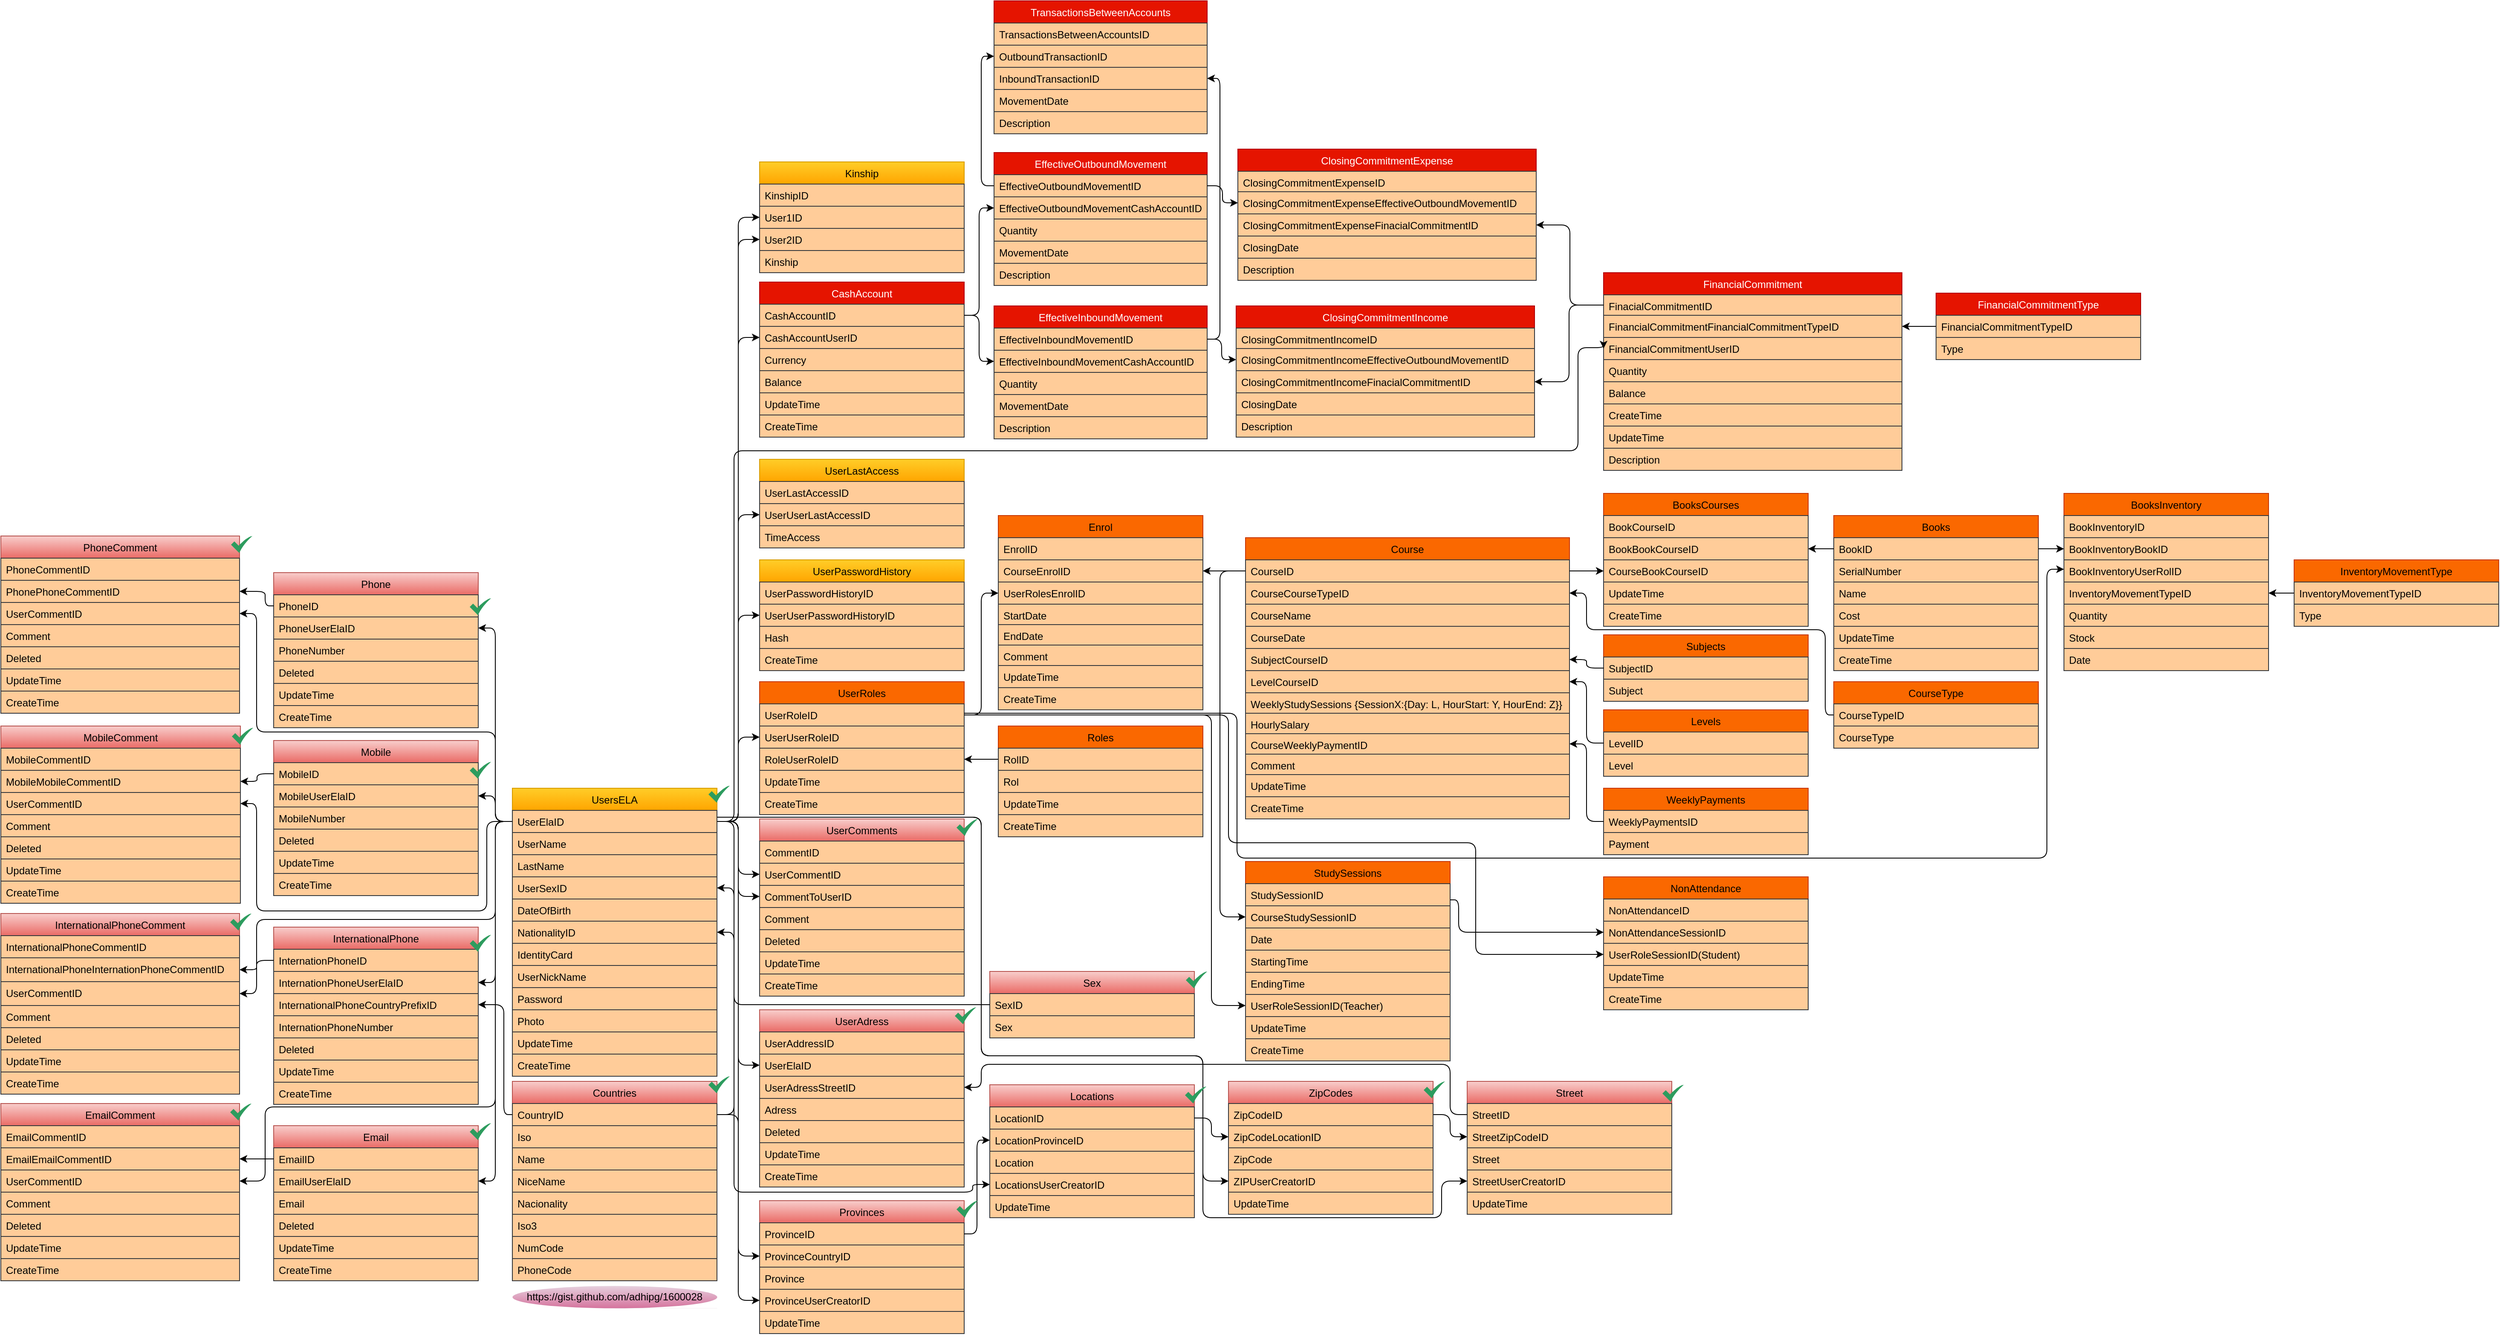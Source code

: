 <mxfile>
    <diagram id="P_5H0lzGQw27C4O0SpJU" name="Page-1">
        <mxGraphModel dx="1946" dy="1484" grid="1" gridSize="10" guides="1" tooltips="1" connect="1" arrows="1" fold="1" page="1" pageScale="1" pageWidth="850" pageHeight="1100" math="0" shadow="0">
            <root>
                <mxCell id="0"/>
                <mxCell id="1" parent="0"/>
                <mxCell id="3" value="UsersELA" style="swimlane;fontStyle=0;childLayout=stackLayout;horizontal=1;startSize=26;fillColor=#ffcd28;horizontalStack=0;resizeParent=1;resizeParentMax=0;resizeLast=0;collapsible=1;marginBottom=0;strokeColor=#d79b00;gradientColor=#ffa500;" parent="1" vertex="1">
                    <mxGeometry x="320" y="296" width="240" height="338" as="geometry"/>
                </mxCell>
                <mxCell id="4" value="UserElaID" style="text;strokeColor=#36393d;fillColor=#ffcc99;align=left;verticalAlign=top;spacingLeft=4;spacingRight=4;overflow=hidden;rotatable=0;points=[[0,0.5],[1,0.5]];portConstraint=eastwest;fontColor=#000000;" parent="3" vertex="1">
                    <mxGeometry y="26" width="240" height="26" as="geometry"/>
                </mxCell>
                <mxCell id="5" value="UserName" style="text;strokeColor=#36393d;fillColor=#ffcc99;align=left;verticalAlign=top;spacingLeft=4;spacingRight=4;overflow=hidden;rotatable=0;points=[[0,0.5],[1,0.5]];portConstraint=eastwest;fontColor=#000000;" parent="3" vertex="1">
                    <mxGeometry y="52" width="240" height="26" as="geometry"/>
                </mxCell>
                <mxCell id="6" value="LastName" style="text;strokeColor=#36393d;fillColor=#ffcc99;align=left;verticalAlign=top;spacingLeft=4;spacingRight=4;overflow=hidden;rotatable=0;points=[[0,0.5],[1,0.5]];portConstraint=eastwest;fontColor=#000000;" parent="3" vertex="1">
                    <mxGeometry y="78" width="240" height="26" as="geometry"/>
                </mxCell>
                <mxCell id="9" value="UserSexID" style="text;strokeColor=#36393d;fillColor=#ffcc99;align=left;verticalAlign=top;spacingLeft=4;spacingRight=4;overflow=hidden;rotatable=0;points=[[0,0.5],[1,0.5]];portConstraint=eastwest;fontColor=#000000;" parent="3" vertex="1">
                    <mxGeometry y="104" width="240" height="26" as="geometry"/>
                </mxCell>
                <mxCell id="10" value="DateOfBirth" style="text;strokeColor=#36393d;fillColor=#ffcc99;align=left;verticalAlign=top;spacingLeft=4;spacingRight=4;overflow=hidden;rotatable=0;points=[[0,0.5],[1,0.5]];portConstraint=eastwest;fontColor=#000000;" parent="3" vertex="1">
                    <mxGeometry y="130" width="240" height="26" as="geometry"/>
                </mxCell>
                <mxCell id="11" value="NationalityID" style="text;strokeColor=#36393d;fillColor=#ffcc99;align=left;verticalAlign=top;spacingLeft=4;spacingRight=4;overflow=hidden;rotatable=0;points=[[0,0.5],[1,0.5]];portConstraint=eastwest;fontColor=#000000;" parent="3" vertex="1">
                    <mxGeometry y="156" width="240" height="26" as="geometry"/>
                </mxCell>
                <mxCell id="12" value="IdentityCard" style="text;strokeColor=#36393d;fillColor=#ffcc99;align=left;verticalAlign=top;spacingLeft=4;spacingRight=4;overflow=hidden;rotatable=0;points=[[0,0.5],[1,0.5]];portConstraint=eastwest;fontColor=#000000;" parent="3" vertex="1">
                    <mxGeometry y="182" width="240" height="26" as="geometry"/>
                </mxCell>
                <mxCell id="209" value="UserNickName" style="text;strokeColor=#36393d;fillColor=#ffcc99;align=left;verticalAlign=top;spacingLeft=4;spacingRight=4;overflow=hidden;rotatable=0;points=[[0,0.5],[1,0.5]];portConstraint=eastwest;fontColor=#000000;" parent="3" vertex="1">
                    <mxGeometry y="208" width="240" height="26" as="geometry"/>
                </mxCell>
                <mxCell id="210" value="Password" style="text;strokeColor=#36393d;fillColor=#ffcc99;align=left;verticalAlign=top;spacingLeft=4;spacingRight=4;overflow=hidden;rotatable=0;points=[[0,0.5],[1,0.5]];portConstraint=eastwest;fontColor=#000000;" parent="3" vertex="1">
                    <mxGeometry y="234" width="240" height="26" as="geometry"/>
                </mxCell>
                <mxCell id="13" value="Photo" style="text;strokeColor=#36393d;fillColor=#ffcc99;align=left;verticalAlign=top;spacingLeft=4;spacingRight=4;overflow=hidden;rotatable=0;points=[[0,0.5],[1,0.5]];portConstraint=eastwest;fontColor=#000000;" parent="3" vertex="1">
                    <mxGeometry y="260" width="240" height="26" as="geometry"/>
                </mxCell>
                <mxCell id="227" value="UpdateTime" style="text;strokeColor=#36393d;fillColor=#ffcc99;align=left;verticalAlign=top;spacingLeft=4;spacingRight=4;overflow=hidden;rotatable=0;points=[[0,0.5],[1,0.5]];portConstraint=eastwest;fontColor=#000000;" parent="3" vertex="1">
                    <mxGeometry y="286" width="240" height="26" as="geometry"/>
                </mxCell>
                <mxCell id="14" value="CreateTime" style="text;strokeColor=#36393d;fillColor=#ffcc99;align=left;verticalAlign=top;spacingLeft=4;spacingRight=4;overflow=hidden;rotatable=0;points=[[0,0.5],[1,0.5]];portConstraint=eastwest;fontColor=#000000;" parent="3" vertex="1">
                    <mxGeometry y="312" width="240" height="26" as="geometry"/>
                </mxCell>
                <mxCell id="26" value="Phone" style="swimlane;fontStyle=0;childLayout=stackLayout;horizontal=1;startSize=26;fillColor=#f8cecc;horizontalStack=0;resizeParent=1;resizeParentMax=0;resizeLast=0;collapsible=1;marginBottom=0;strokeColor=#b85450;gradientColor=#ea6b66;" parent="1" vertex="1">
                    <mxGeometry x="40" y="43" width="240" height="182" as="geometry"/>
                </mxCell>
                <mxCell id="27" value="PhoneID" style="text;strokeColor=#36393d;fillColor=#ffcc99;align=left;verticalAlign=top;spacingLeft=4;spacingRight=4;overflow=hidden;rotatable=0;points=[[0,0.5],[1,0.5]];portConstraint=eastwest;fontColor=#000000;" parent="26" vertex="1">
                    <mxGeometry y="26" width="240" height="26" as="geometry"/>
                </mxCell>
                <mxCell id="28" value="PhoneUserElaID" style="text;strokeColor=#36393d;fillColor=#ffcc99;align=left;verticalAlign=top;spacingLeft=4;spacingRight=4;overflow=hidden;rotatable=0;points=[[0,0.5],[1,0.5]];portConstraint=eastwest;fontColor=#000000;" parent="26" vertex="1">
                    <mxGeometry y="52" width="240" height="26" as="geometry"/>
                </mxCell>
                <mxCell id="29" value="PhoneNumber" style="text;strokeColor=#36393d;fillColor=#ffcc99;align=left;verticalAlign=top;spacingLeft=4;spacingRight=4;overflow=hidden;rotatable=0;points=[[0,0.5],[1,0.5]];portConstraint=eastwest;fontColor=#000000;" parent="26" vertex="1">
                    <mxGeometry y="78" width="240" height="26" as="geometry"/>
                </mxCell>
                <mxCell id="477" value="Deleted" style="text;strokeColor=#36393d;fillColor=#ffcc99;align=left;verticalAlign=top;spacingLeft=4;spacingRight=4;overflow=hidden;rotatable=0;points=[[0,0.5],[1,0.5]];portConstraint=eastwest;fontColor=#000000;" vertex="1" parent="26">
                    <mxGeometry y="104" width="240" height="26" as="geometry"/>
                </mxCell>
                <mxCell id="30" value="UpdateTime" style="text;strokeColor=#36393d;fillColor=#ffcc99;align=left;verticalAlign=top;spacingLeft=4;spacingRight=4;overflow=hidden;rotatable=0;points=[[0,0.5],[1,0.5]];portConstraint=eastwest;fontColor=#000000;" parent="26" vertex="1">
                    <mxGeometry y="130" width="240" height="26" as="geometry"/>
                </mxCell>
                <mxCell id="424" value="CreateTime" style="text;strokeColor=#36393d;fillColor=#ffcc99;align=left;verticalAlign=top;spacingLeft=4;spacingRight=4;overflow=hidden;rotatable=0;points=[[0,0.5],[1,0.5]];portConstraint=eastwest;fontColor=#000000;" vertex="1" parent="26">
                    <mxGeometry y="156" width="240" height="26" as="geometry"/>
                </mxCell>
                <mxCell id="32" style="edgeStyle=orthogonalEdgeStyle;html=1;entryX=1;entryY=0.5;entryDx=0;entryDy=0;fontColor=#000000;" parent="1" source="4" target="28" edge="1">
                    <mxGeometry relative="1" as="geometry"/>
                </mxCell>
                <mxCell id="33" value="Mobile" style="swimlane;fontStyle=0;childLayout=stackLayout;horizontal=1;startSize=26;fillColor=#f8cecc;horizontalStack=0;resizeParent=1;resizeParentMax=0;resizeLast=0;collapsible=1;marginBottom=0;strokeColor=#b85450;gradientColor=#ea6b66;" parent="1" vertex="1">
                    <mxGeometry x="40" y="240" width="240" height="182" as="geometry"/>
                </mxCell>
                <mxCell id="34" value="MobileID" style="text;strokeColor=#36393d;fillColor=#ffcc99;align=left;verticalAlign=top;spacingLeft=4;spacingRight=4;overflow=hidden;rotatable=0;points=[[0,0.5],[1,0.5]];portConstraint=eastwest;fontColor=#000000;" parent="33" vertex="1">
                    <mxGeometry y="26" width="240" height="26" as="geometry"/>
                </mxCell>
                <mxCell id="35" value="MobileUserElaID" style="text;strokeColor=#36393d;fillColor=#ffcc99;align=left;verticalAlign=top;spacingLeft=4;spacingRight=4;overflow=hidden;rotatable=0;points=[[0,0.5],[1,0.5]];portConstraint=eastwest;fontColor=#000000;" parent="33" vertex="1">
                    <mxGeometry y="52" width="240" height="26" as="geometry"/>
                </mxCell>
                <mxCell id="36" value="MobileNumber" style="text;strokeColor=#36393d;fillColor=#ffcc99;align=left;verticalAlign=top;spacingLeft=4;spacingRight=4;overflow=hidden;rotatable=0;points=[[0,0.5],[1,0.5]];portConstraint=eastwest;fontColor=#000000;" parent="33" vertex="1">
                    <mxGeometry y="78" width="240" height="26" as="geometry"/>
                </mxCell>
                <mxCell id="478" value="Deleted" style="text;strokeColor=#36393d;fillColor=#ffcc99;align=left;verticalAlign=top;spacingLeft=4;spacingRight=4;overflow=hidden;rotatable=0;points=[[0,0.5],[1,0.5]];portConstraint=eastwest;fontColor=#000000;" vertex="1" parent="33">
                    <mxGeometry y="104" width="240" height="26" as="geometry"/>
                </mxCell>
                <mxCell id="423" value="UpdateTime" style="text;strokeColor=#36393d;fillColor=#ffcc99;align=left;verticalAlign=top;spacingLeft=4;spacingRight=4;overflow=hidden;rotatable=0;points=[[0,0.5],[1,0.5]];portConstraint=eastwest;fontColor=#000000;" vertex="1" parent="33">
                    <mxGeometry y="130" width="240" height="26" as="geometry"/>
                </mxCell>
                <mxCell id="38" value="CreateTime" style="text;strokeColor=#36393d;fillColor=#ffcc99;align=left;verticalAlign=top;spacingLeft=4;spacingRight=4;overflow=hidden;rotatable=0;points=[[0,0.5],[1,0.5]];portConstraint=eastwest;fontColor=#000000;" parent="33" vertex="1">
                    <mxGeometry y="156" width="240" height="26" as="geometry"/>
                </mxCell>
                <mxCell id="39" style="edgeStyle=orthogonalEdgeStyle;html=1;entryX=1;entryY=0.5;entryDx=0;entryDy=0;fontColor=#000000;" parent="1" source="4" target="35" edge="1">
                    <mxGeometry relative="1" as="geometry"/>
                </mxCell>
                <mxCell id="46" value="InternationalPhone" style="swimlane;fontStyle=0;childLayout=stackLayout;horizontal=1;startSize=26;fillColor=#f8cecc;horizontalStack=0;resizeParent=1;resizeParentMax=0;resizeLast=0;collapsible=1;marginBottom=0;strokeColor=#b85450;gradientColor=#ea6b66;" parent="1" vertex="1">
                    <mxGeometry x="40" y="459" width="240" height="208" as="geometry"/>
                </mxCell>
                <mxCell id="47" value="InternationPhoneID" style="text;strokeColor=#36393d;fillColor=#ffcc99;align=left;verticalAlign=top;spacingLeft=4;spacingRight=4;overflow=hidden;rotatable=0;points=[[0,0.5],[1,0.5]];portConstraint=eastwest;fontColor=#000000;" parent="46" vertex="1">
                    <mxGeometry y="26" width="240" height="26" as="geometry"/>
                </mxCell>
                <mxCell id="48" value="InternationPhoneUserElaID" style="text;strokeColor=#36393d;fillColor=#ffcc99;align=left;verticalAlign=top;spacingLeft=4;spacingRight=4;overflow=hidden;rotatable=0;points=[[0,0.5],[1,0.5]];portConstraint=eastwest;fontColor=#000000;" parent="46" vertex="1">
                    <mxGeometry y="52" width="240" height="26" as="geometry"/>
                </mxCell>
                <mxCell id="100" value="InternationalPhoneCountryPrefixID" style="text;strokeColor=#36393d;fillColor=#ffcc99;align=left;verticalAlign=top;spacingLeft=4;spacingRight=4;overflow=hidden;rotatable=0;points=[[0,0.5],[1,0.5]];portConstraint=eastwest;fontColor=#000000;" parent="46" vertex="1">
                    <mxGeometry y="78" width="240" height="26" as="geometry"/>
                </mxCell>
                <mxCell id="49" value="InternationPhoneNumber" style="text;strokeColor=#36393d;fillColor=#ffcc99;align=left;verticalAlign=top;spacingLeft=4;spacingRight=4;overflow=hidden;rotatable=0;points=[[0,0.5],[1,0.5]];portConstraint=eastwest;fontColor=#000000;" parent="46" vertex="1">
                    <mxGeometry y="104" width="240" height="26" as="geometry"/>
                </mxCell>
                <mxCell id="479" value="Deleted" style="text;strokeColor=#36393d;fillColor=#ffcc99;align=left;verticalAlign=top;spacingLeft=4;spacingRight=4;overflow=hidden;rotatable=0;points=[[0,0.5],[1,0.5]];portConstraint=eastwest;fontColor=#000000;" vertex="1" parent="46">
                    <mxGeometry y="130" width="240" height="26" as="geometry"/>
                </mxCell>
                <mxCell id="422" value="UpdateTime" style="text;strokeColor=#36393d;fillColor=#ffcc99;align=left;verticalAlign=top;spacingLeft=4;spacingRight=4;overflow=hidden;rotatable=0;points=[[0,0.5],[1,0.5]];portConstraint=eastwest;fontColor=#000000;" vertex="1" parent="46">
                    <mxGeometry y="156" width="240" height="26" as="geometry"/>
                </mxCell>
                <mxCell id="51" value="CreateTime" style="text;strokeColor=#36393d;fillColor=#ffcc99;align=left;verticalAlign=top;spacingLeft=4;spacingRight=4;overflow=hidden;rotatable=0;points=[[0,0.5],[1,0.5]];portConstraint=eastwest;fontColor=#000000;" parent="46" vertex="1">
                    <mxGeometry y="182" width="240" height="26" as="geometry"/>
                </mxCell>
                <mxCell id="52" style="edgeStyle=orthogonalEdgeStyle;html=1;entryX=1;entryY=0.5;entryDx=0;entryDy=0;fontColor=#000000;" parent="1" source="4" target="48" edge="1">
                    <mxGeometry relative="1" as="geometry"/>
                </mxCell>
                <mxCell id="53" value="Email" style="swimlane;fontStyle=0;childLayout=stackLayout;horizontal=1;startSize=26;fillColor=#f8cecc;horizontalStack=0;resizeParent=1;resizeParentMax=0;resizeLast=0;collapsible=1;marginBottom=0;strokeColor=#b85450;gradientColor=#ea6b66;" parent="1" vertex="1">
                    <mxGeometry x="40" y="692" width="240" height="182" as="geometry"/>
                </mxCell>
                <mxCell id="54" value="EmailID" style="text;strokeColor=#36393d;fillColor=#ffcc99;align=left;verticalAlign=top;spacingLeft=4;spacingRight=4;overflow=hidden;rotatable=0;points=[[0,0.5],[1,0.5]];portConstraint=eastwest;fontColor=#000000;" parent="53" vertex="1">
                    <mxGeometry y="26" width="240" height="26" as="geometry"/>
                </mxCell>
                <mxCell id="55" value="EmailUserElaID" style="text;strokeColor=#36393d;fillColor=#ffcc99;align=left;verticalAlign=top;spacingLeft=4;spacingRight=4;overflow=hidden;rotatable=0;points=[[0,0.5],[1,0.5]];portConstraint=eastwest;fontColor=#000000;" parent="53" vertex="1">
                    <mxGeometry y="52" width="240" height="26" as="geometry"/>
                </mxCell>
                <mxCell id="56" value="Email" style="text;strokeColor=#36393d;fillColor=#ffcc99;align=left;verticalAlign=top;spacingLeft=4;spacingRight=4;overflow=hidden;rotatable=0;points=[[0,0.5],[1,0.5]];portConstraint=eastwest;fontColor=#000000;" parent="53" vertex="1">
                    <mxGeometry y="78" width="240" height="26" as="geometry"/>
                </mxCell>
                <mxCell id="480" value="Deleted" style="text;strokeColor=#36393d;fillColor=#ffcc99;align=left;verticalAlign=top;spacingLeft=4;spacingRight=4;overflow=hidden;rotatable=0;points=[[0,0.5],[1,0.5]];portConstraint=eastwest;fontColor=#000000;" vertex="1" parent="53">
                    <mxGeometry y="104" width="240" height="26" as="geometry"/>
                </mxCell>
                <mxCell id="421" value="UpdateTime" style="text;strokeColor=#36393d;fillColor=#ffcc99;align=left;verticalAlign=top;spacingLeft=4;spacingRight=4;overflow=hidden;rotatable=0;points=[[0,0.5],[1,0.5]];portConstraint=eastwest;fontColor=#000000;fontStyle=0" vertex="1" parent="53">
                    <mxGeometry y="130" width="240" height="26" as="geometry"/>
                </mxCell>
                <mxCell id="58" value="CreateTime" style="text;strokeColor=#36393d;fillColor=#ffcc99;align=left;verticalAlign=top;spacingLeft=4;spacingRight=4;overflow=hidden;rotatable=0;points=[[0,0.5],[1,0.5]];portConstraint=eastwest;fontColor=#000000;" parent="53" vertex="1">
                    <mxGeometry y="156" width="240" height="26" as="geometry"/>
                </mxCell>
                <mxCell id="59" style="edgeStyle=orthogonalEdgeStyle;html=1;entryX=1;entryY=0.5;entryDx=0;entryDy=0;fontColor=#000000;" parent="1" source="4" target="55" edge="1">
                    <mxGeometry relative="1" as="geometry"/>
                </mxCell>
                <mxCell id="62" value="PhoneComment" style="swimlane;fontStyle=0;childLayout=stackLayout;horizontal=1;startSize=26;fillColor=#f8cecc;horizontalStack=0;resizeParent=1;resizeParentMax=0;resizeLast=0;collapsible=1;marginBottom=0;strokeColor=#b85450;gradientColor=#ea6b66;" parent="1" vertex="1">
                    <mxGeometry x="-280" width="280" height="208" as="geometry"/>
                </mxCell>
                <mxCell id="63" value="PhoneCommentID" style="text;strokeColor=#36393d;fillColor=#ffcc99;align=left;verticalAlign=top;spacingLeft=4;spacingRight=4;overflow=hidden;rotatable=0;points=[[0,0.5],[1,0.5]];portConstraint=eastwest;fontColor=#000000;" parent="62" vertex="1">
                    <mxGeometry y="26" width="280" height="26" as="geometry"/>
                </mxCell>
                <mxCell id="65" value="PhonePhoneCommentID" style="text;strokeColor=#36393d;fillColor=#ffcc99;align=left;verticalAlign=top;spacingLeft=4;spacingRight=4;overflow=hidden;rotatable=0;points=[[0,0.5],[1,0.5]];portConstraint=eastwest;fontColor=#000000;" parent="62" vertex="1">
                    <mxGeometry y="52" width="280" height="26" as="geometry"/>
                </mxCell>
                <mxCell id="447" value="UserCommentID" style="text;strokeColor=#36393d;fillColor=#ffcc99;align=left;verticalAlign=top;spacingLeft=4;spacingRight=4;overflow=hidden;rotatable=0;points=[[0,0.5],[1,0.5]];portConstraint=eastwest;fontColor=#000000;" vertex="1" parent="62">
                    <mxGeometry y="78" width="280" height="26" as="geometry"/>
                </mxCell>
                <mxCell id="67" value="Comment" style="text;strokeColor=#36393d;fillColor=#ffcc99;align=left;verticalAlign=top;spacingLeft=4;spacingRight=4;overflow=hidden;rotatable=0;points=[[0,0.5],[1,0.5]];portConstraint=eastwest;fontColor=#000000;" parent="62" vertex="1">
                    <mxGeometry y="104" width="280" height="26" as="geometry"/>
                </mxCell>
                <mxCell id="425" value="Deleted" style="text;strokeColor=#36393d;fillColor=#ffcc99;align=left;verticalAlign=top;spacingLeft=4;spacingRight=4;overflow=hidden;rotatable=0;points=[[0,0.5],[1,0.5]];portConstraint=eastwest;fontColor=#000000;" vertex="1" parent="62">
                    <mxGeometry y="130" width="280" height="26" as="geometry"/>
                </mxCell>
                <mxCell id="430" value="UpdateTime" style="text;strokeColor=#36393d;fillColor=#ffcc99;align=left;verticalAlign=top;spacingLeft=4;spacingRight=4;overflow=hidden;rotatable=0;points=[[0,0.5],[1,0.5]];portConstraint=eastwest;fontColor=#000000;" vertex="1" parent="62">
                    <mxGeometry y="156" width="280" height="26" as="geometry"/>
                </mxCell>
                <mxCell id="68" value="CreateTime&#10;" style="text;strokeColor=#36393d;fillColor=#ffcc99;align=left;verticalAlign=top;spacingLeft=4;spacingRight=4;overflow=hidden;rotatable=0;points=[[0,0.5],[1,0.5]];portConstraint=eastwest;fontColor=#000000;" parent="62" vertex="1">
                    <mxGeometry y="182" width="280" height="26" as="geometry"/>
                </mxCell>
                <mxCell id="69" style="edgeStyle=orthogonalEdgeStyle;html=1;entryX=1;entryY=0.5;entryDx=0;entryDy=0;fontColor=#000000;" parent="1" source="27" target="65" edge="1">
                    <mxGeometry relative="1" as="geometry">
                        <Array as="points">
                            <mxPoint x="30" y="82"/>
                            <mxPoint x="30" y="65"/>
                        </Array>
                    </mxGeometry>
                </mxCell>
                <mxCell id="70" value="MobileComment" style="swimlane;fontStyle=0;childLayout=stackLayout;horizontal=1;startSize=26;fillColor=#f8cecc;horizontalStack=0;resizeParent=1;resizeParentMax=0;resizeLast=0;collapsible=1;marginBottom=0;strokeColor=#b85450;gradientColor=#ea6b66;" parent="1" vertex="1">
                    <mxGeometry x="-280" y="223" width="281" height="208" as="geometry"/>
                </mxCell>
                <mxCell id="71" value="MobileCommentID" style="text;strokeColor=#36393d;fillColor=#ffcc99;align=left;verticalAlign=top;spacingLeft=4;spacingRight=4;overflow=hidden;rotatable=0;points=[[0,0.5],[1,0.5]];portConstraint=eastwest;fontColor=#000000;" parent="70" vertex="1">
                    <mxGeometry y="26" width="281" height="26" as="geometry"/>
                </mxCell>
                <mxCell id="72" value="MobileMobileCommentID" style="text;strokeColor=#36393d;fillColor=#ffcc99;align=left;verticalAlign=top;spacingLeft=4;spacingRight=4;overflow=hidden;rotatable=0;points=[[0,0.5],[1,0.5]];portConstraint=eastwest;fontColor=#000000;" parent="70" vertex="1">
                    <mxGeometry y="52" width="281" height="26" as="geometry"/>
                </mxCell>
                <mxCell id="448" value="UserCommentID" style="text;strokeColor=#36393d;fillColor=#ffcc99;align=left;verticalAlign=top;spacingLeft=4;spacingRight=4;overflow=hidden;rotatable=0;points=[[0,0.5],[1,0.5]];portConstraint=eastwest;fontColor=#000000;" vertex="1" parent="70">
                    <mxGeometry y="78" width="281" height="26" as="geometry"/>
                </mxCell>
                <mxCell id="73" value="Comment" style="text;strokeColor=#36393d;fillColor=#ffcc99;align=left;verticalAlign=top;spacingLeft=4;spacingRight=4;overflow=hidden;rotatable=0;points=[[0,0.5],[1,0.5]];portConstraint=eastwest;fontColor=#000000;" parent="70" vertex="1">
                    <mxGeometry y="104" width="281" height="26" as="geometry"/>
                </mxCell>
                <mxCell id="426" value="Deleted" style="text;strokeColor=#36393d;fillColor=#ffcc99;align=left;verticalAlign=top;spacingLeft=4;spacingRight=4;overflow=hidden;rotatable=0;points=[[0,0.5],[1,0.5]];portConstraint=eastwest;fontColor=#000000;" vertex="1" parent="70">
                    <mxGeometry y="130" width="281" height="26" as="geometry"/>
                </mxCell>
                <mxCell id="431" value="UpdateTime" style="text;strokeColor=#36393d;fillColor=#ffcc99;align=left;verticalAlign=top;spacingLeft=4;spacingRight=4;overflow=hidden;rotatable=0;points=[[0,0.5],[1,0.5]];portConstraint=eastwest;fontColor=#000000;" vertex="1" parent="70">
                    <mxGeometry y="156" width="281" height="26" as="geometry"/>
                </mxCell>
                <mxCell id="74" value="CreateTime&#10;" style="text;strokeColor=#36393d;fillColor=#ffcc99;align=left;verticalAlign=top;spacingLeft=4;spacingRight=4;overflow=hidden;rotatable=0;points=[[0,0.5],[1,0.5]];portConstraint=eastwest;fontColor=#000000;" parent="70" vertex="1">
                    <mxGeometry y="182" width="281" height="26" as="geometry"/>
                </mxCell>
                <mxCell id="75" style="edgeStyle=orthogonalEdgeStyle;html=1;entryX=1;entryY=0.5;entryDx=0;entryDy=0;fontColor=#000000;" parent="1" source="34" target="72" edge="1">
                    <mxGeometry relative="1" as="geometry"/>
                </mxCell>
                <mxCell id="81" style="edgeStyle=orthogonalEdgeStyle;html=1;entryX=1;entryY=0.5;entryDx=0;entryDy=0;fontColor=#000000;" parent="1" source="47" target="84" edge="1">
                    <mxGeometry relative="1" as="geometry">
                        <mxPoint x="-50" y="479" as="targetPoint"/>
                    </mxGeometry>
                </mxCell>
                <mxCell id="82" value="InternationalPhoneComment" style="swimlane;fontStyle=0;childLayout=stackLayout;horizontal=1;startSize=26;fillColor=#f8cecc;horizontalStack=0;resizeParent=1;resizeParentMax=0;resizeLast=0;collapsible=1;marginBottom=0;strokeColor=#b85450;gradientColor=#ea6b66;" parent="1" vertex="1">
                    <mxGeometry x="-280" y="443" width="280" height="212" as="geometry"/>
                </mxCell>
                <mxCell id="83" value="InternationalPhoneCommentID" style="text;strokeColor=#36393d;fillColor=#ffcc99;align=left;verticalAlign=top;spacingLeft=4;spacingRight=4;overflow=hidden;rotatable=0;points=[[0,0.5],[1,0.5]];portConstraint=eastwest;fontColor=#000000;" parent="82" vertex="1">
                    <mxGeometry y="26" width="280" height="26" as="geometry"/>
                </mxCell>
                <mxCell id="84" value="InternationalPhoneInternationPhoneCommentID" style="text;strokeColor=#36393d;fillColor=#ffcc99;align=left;verticalAlign=top;spacingLeft=4;spacingRight=4;overflow=hidden;rotatable=0;points=[[0,0.5],[1,0.5]];portConstraint=eastwest;fontColor=#000000;" parent="82" vertex="1">
                    <mxGeometry y="52" width="280" height="28" as="geometry"/>
                </mxCell>
                <mxCell id="449" value="UserCommentID" style="text;strokeColor=#36393d;fillColor=#ffcc99;align=left;verticalAlign=top;spacingLeft=4;spacingRight=4;overflow=hidden;rotatable=0;points=[[0,0.5],[1,0.5]];portConstraint=eastwest;fontColor=#000000;" vertex="1" parent="82">
                    <mxGeometry y="80" width="280" height="28" as="geometry"/>
                </mxCell>
                <mxCell id="85" value="Comment" style="text;strokeColor=#36393d;fillColor=#ffcc99;align=left;verticalAlign=top;spacingLeft=4;spacingRight=4;overflow=hidden;rotatable=0;points=[[0,0.5],[1,0.5]];portConstraint=eastwest;fontColor=#000000;" parent="82" vertex="1">
                    <mxGeometry y="108" width="280" height="26" as="geometry"/>
                </mxCell>
                <mxCell id="427" value="Deleted" style="text;strokeColor=#36393d;fillColor=#ffcc99;align=left;verticalAlign=top;spacingLeft=4;spacingRight=4;overflow=hidden;rotatable=0;points=[[0,0.5],[1,0.5]];portConstraint=eastwest;fontColor=#000000;" vertex="1" parent="82">
                    <mxGeometry y="134" width="280" height="26" as="geometry"/>
                </mxCell>
                <mxCell id="432" value="UpdateTime" style="text;strokeColor=#36393d;fillColor=#ffcc99;align=left;verticalAlign=top;spacingLeft=4;spacingRight=4;overflow=hidden;rotatable=0;points=[[0,0.5],[1,0.5]];portConstraint=eastwest;fontColor=#000000;" vertex="1" parent="82">
                    <mxGeometry y="160" width="280" height="26" as="geometry"/>
                </mxCell>
                <mxCell id="86" value="CreateTime&#10;" style="text;strokeColor=#36393d;fillColor=#ffcc99;align=left;verticalAlign=top;spacingLeft=4;spacingRight=4;overflow=hidden;rotatable=0;points=[[0,0.5],[1,0.5]];portConstraint=eastwest;fontColor=#000000;" parent="82" vertex="1">
                    <mxGeometry y="186" width="280" height="26" as="geometry"/>
                </mxCell>
                <mxCell id="94" value="EmailComment" style="swimlane;fontStyle=0;childLayout=stackLayout;horizontal=1;startSize=26;fillColor=#f8cecc;horizontalStack=0;resizeParent=1;resizeParentMax=0;resizeLast=0;collapsible=1;marginBottom=0;strokeColor=#b85450;gradientColor=#ea6b66;" parent="1" vertex="1">
                    <mxGeometry x="-280" y="666" width="280" height="208" as="geometry"/>
                </mxCell>
                <mxCell id="95" value="EmailCommentID" style="text;strokeColor=#36393d;fillColor=#ffcc99;align=left;verticalAlign=top;spacingLeft=4;spacingRight=4;overflow=hidden;rotatable=0;points=[[0,0.5],[1,0.5]];portConstraint=eastwest;fontColor=#000000;" parent="94" vertex="1">
                    <mxGeometry y="26" width="280" height="26" as="geometry"/>
                </mxCell>
                <mxCell id="96" value="EmailEmailCommentID" style="text;strokeColor=#36393d;fillColor=#ffcc99;align=left;verticalAlign=top;spacingLeft=4;spacingRight=4;overflow=hidden;rotatable=0;points=[[0,0.5],[1,0.5]];portConstraint=eastwest;fontColor=#000000;" parent="94" vertex="1">
                    <mxGeometry y="52" width="280" height="26" as="geometry"/>
                </mxCell>
                <mxCell id="450" value="UserCommentID" style="text;strokeColor=#36393d;fillColor=#ffcc99;align=left;verticalAlign=top;spacingLeft=4;spacingRight=4;overflow=hidden;rotatable=0;points=[[0,0.5],[1,0.5]];portConstraint=eastwest;fontColor=#000000;" vertex="1" parent="94">
                    <mxGeometry y="78" width="280" height="26" as="geometry"/>
                </mxCell>
                <mxCell id="97" value="Comment" style="text;strokeColor=#36393d;fillColor=#ffcc99;align=left;verticalAlign=top;spacingLeft=4;spacingRight=4;overflow=hidden;rotatable=0;points=[[0,0.5],[1,0.5]];portConstraint=eastwest;fontColor=#000000;" parent="94" vertex="1">
                    <mxGeometry y="104" width="280" height="26" as="geometry"/>
                </mxCell>
                <mxCell id="428" value="Deleted" style="text;strokeColor=#36393d;fillColor=#ffcc99;align=left;verticalAlign=top;spacingLeft=4;spacingRight=4;overflow=hidden;rotatable=0;points=[[0,0.5],[1,0.5]];portConstraint=eastwest;fontColor=#000000;" vertex="1" parent="94">
                    <mxGeometry y="130" width="280" height="26" as="geometry"/>
                </mxCell>
                <mxCell id="433" value="UpdateTime" style="text;strokeColor=#36393d;fillColor=#ffcc99;align=left;verticalAlign=top;spacingLeft=4;spacingRight=4;overflow=hidden;rotatable=0;points=[[0,0.5],[1,0.5]];portConstraint=eastwest;fontColor=#000000;" vertex="1" parent="94">
                    <mxGeometry y="156" width="280" height="26" as="geometry"/>
                </mxCell>
                <mxCell id="98" value="CreateTime&#10;" style="text;strokeColor=#36393d;fillColor=#ffcc99;align=left;verticalAlign=top;spacingLeft=4;spacingRight=4;overflow=hidden;rotatable=0;points=[[0,0.5],[1,0.5]];portConstraint=eastwest;fontColor=#000000;" parent="94" vertex="1">
                    <mxGeometry y="182" width="280" height="26" as="geometry"/>
                </mxCell>
                <mxCell id="99" style="edgeStyle=orthogonalEdgeStyle;html=1;entryX=1;entryY=0.5;entryDx=0;entryDy=0;fontColor=#000000;" parent="1" source="54" target="96" edge="1">
                    <mxGeometry relative="1" as="geometry"/>
                </mxCell>
                <mxCell id="101" value="Countries" style="swimlane;fontStyle=0;childLayout=stackLayout;horizontal=1;startSize=26;fillColor=#f8cecc;horizontalStack=0;resizeParent=1;resizeParentMax=0;resizeLast=0;collapsible=1;marginBottom=0;strokeColor=#b85450;gradientColor=#ea6b66;" parent="1" vertex="1">
                    <mxGeometry x="320" y="640" width="240" height="234" as="geometry"/>
                </mxCell>
                <mxCell id="102" value="CountryID" style="text;strokeColor=#36393d;fillColor=#ffcc99;align=left;verticalAlign=top;spacingLeft=4;spacingRight=4;overflow=hidden;rotatable=0;points=[[0,0.5],[1,0.5]];portConstraint=eastwest;fontColor=#000000;" parent="101" vertex="1">
                    <mxGeometry y="26" width="240" height="26" as="geometry"/>
                </mxCell>
                <mxCell id="103" value="Iso" style="text;strokeColor=#36393d;fillColor=#ffcc99;align=left;verticalAlign=top;spacingLeft=4;spacingRight=4;overflow=hidden;rotatable=0;points=[[0,0.5],[1,0.5]];portConstraint=eastwest;fontColor=#000000;" parent="101" vertex="1">
                    <mxGeometry y="52" width="240" height="26" as="geometry"/>
                </mxCell>
                <mxCell id="407" value="Name" style="text;strokeColor=#36393d;fillColor=#ffcc99;align=left;verticalAlign=top;spacingLeft=4;spacingRight=4;overflow=hidden;rotatable=0;points=[[0,0.5],[1,0.5]];portConstraint=eastwest;fontColor=#000000;" vertex="1" parent="101">
                    <mxGeometry y="78" width="240" height="26" as="geometry"/>
                </mxCell>
                <mxCell id="148" value="NiceName" style="text;strokeColor=#36393d;fillColor=#ffcc99;align=left;verticalAlign=top;spacingLeft=4;spacingRight=4;overflow=hidden;rotatable=0;points=[[0,0.5],[1,0.5]];portConstraint=eastwest;fontColor=#000000;" parent="101" vertex="1">
                    <mxGeometry y="104" width="240" height="26" as="geometry"/>
                </mxCell>
                <mxCell id="411" value="Nacionality" style="text;strokeColor=#36393d;fillColor=#ffcc99;align=left;verticalAlign=top;spacingLeft=4;spacingRight=4;overflow=hidden;rotatable=0;points=[[0,0.5],[1,0.5]];portConstraint=eastwest;fontColor=#000000;" vertex="1" parent="101">
                    <mxGeometry y="130" width="240" height="26" as="geometry"/>
                </mxCell>
                <mxCell id="408" value="Iso3" style="text;strokeColor=#36393d;fillColor=#ffcc99;align=left;verticalAlign=top;spacingLeft=4;spacingRight=4;overflow=hidden;rotatable=0;points=[[0,0.5],[1,0.5]];portConstraint=eastwest;fontColor=#000000;" vertex="1" parent="101">
                    <mxGeometry y="156" width="240" height="26" as="geometry"/>
                </mxCell>
                <mxCell id="409" value="NumCode" style="text;strokeColor=#36393d;fillColor=#ffcc99;align=left;verticalAlign=top;spacingLeft=4;spacingRight=4;overflow=hidden;rotatable=0;points=[[0,0.5],[1,0.5]];portConstraint=eastwest;fontColor=#000000;" vertex="1" parent="101">
                    <mxGeometry y="182" width="240" height="26" as="geometry"/>
                </mxCell>
                <mxCell id="410" value="PhoneCode" style="text;strokeColor=#36393d;fillColor=#ffcc99;align=left;verticalAlign=top;spacingLeft=4;spacingRight=4;overflow=hidden;rotatable=0;points=[[0,0.5],[1,0.5]];portConstraint=eastwest;fontColor=#000000;" vertex="1" parent="101">
                    <mxGeometry y="208" width="240" height="26" as="geometry"/>
                </mxCell>
                <mxCell id="108" style="edgeStyle=orthogonalEdgeStyle;html=1;fontColor=#000000;exitX=0;exitY=0.5;exitDx=0;exitDy=0;entryX=1;entryY=0.5;entryDx=0;entryDy=0;" parent="1" source="102" target="100" edge="1">
                    <mxGeometry relative="1" as="geometry">
                        <mxPoint x="400" y="679" as="sourcePoint"/>
                        <Array as="points">
                            <mxPoint x="310" y="679"/>
                            <mxPoint x="310" y="550"/>
                        </Array>
                    </mxGeometry>
                </mxCell>
                <mxCell id="111" value="https://gist.github.com/adhipg/1600028" style="shape=tapeData;whiteSpace=wrap;html=1;perimeter=ellipsePerimeter;fillColor=#e6d0de;strokeWidth=0;gradientColor=#d5739d;strokeColor=#996185;fontColor=#000000;" parent="1" vertex="1">
                    <mxGeometry x="320" y="880" width="240" height="26" as="geometry"/>
                </mxCell>
                <mxCell id="112" value="Provinces" style="swimlane;fontStyle=0;childLayout=stackLayout;horizontal=1;startSize=26;fillColor=#f8cecc;horizontalStack=0;resizeParent=1;resizeParentMax=0;resizeLast=0;collapsible=1;marginBottom=0;strokeColor=#b85450;gradientColor=#ea6b66;" parent="1" vertex="1">
                    <mxGeometry x="610" y="780" width="240" height="156" as="geometry"/>
                </mxCell>
                <mxCell id="113" value="ProvinceID" style="text;strokeColor=#36393d;fillColor=#ffcc99;align=left;verticalAlign=top;spacingLeft=4;spacingRight=4;overflow=hidden;rotatable=0;points=[[0,0.5],[1,0.5]];portConstraint=eastwest;fontColor=#000000;" parent="112" vertex="1">
                    <mxGeometry y="26" width="240" height="26" as="geometry"/>
                </mxCell>
                <mxCell id="114" value="ProvinceCountryID" style="text;strokeColor=#36393d;fillColor=#ffcc99;align=left;verticalAlign=top;spacingLeft=4;spacingRight=4;overflow=hidden;rotatable=0;points=[[0,0.5],[1,0.5]];portConstraint=eastwest;fontColor=#000000;" parent="112" vertex="1">
                    <mxGeometry y="52" width="240" height="26" as="geometry"/>
                </mxCell>
                <mxCell id="115" value="Province" style="text;strokeColor=#36393d;fillColor=#ffcc99;align=left;verticalAlign=top;spacingLeft=4;spacingRight=4;overflow=hidden;rotatable=0;points=[[0,0.5],[1,0.5]];portConstraint=eastwest;fontColor=#000000;" parent="112" vertex="1">
                    <mxGeometry y="78" width="240" height="26" as="geometry"/>
                </mxCell>
                <mxCell id="457" value="ProvinceUserCreatorID" style="text;strokeColor=#36393d;fillColor=#ffcc99;align=left;verticalAlign=top;spacingLeft=4;spacingRight=4;overflow=hidden;rotatable=0;points=[[0,0.5],[1,0.5]];portConstraint=eastwest;fontColor=#000000;" vertex="1" parent="112">
                    <mxGeometry y="104" width="240" height="26" as="geometry"/>
                </mxCell>
                <mxCell id="458" value="UpdateTime" style="text;strokeColor=#36393d;fillColor=#ffcc99;align=left;verticalAlign=top;spacingLeft=4;spacingRight=4;overflow=hidden;rotatable=0;points=[[0,0.5],[1,0.5]];portConstraint=eastwest;fontColor=#000000;" vertex="1" parent="112">
                    <mxGeometry y="130" width="240" height="26" as="geometry"/>
                </mxCell>
                <mxCell id="116" style="edgeStyle=orthogonalEdgeStyle;html=1;fontColor=#000000;" parent="1" source="102" target="114" edge="1">
                    <mxGeometry relative="1" as="geometry"/>
                </mxCell>
                <mxCell id="117" value="Locations" style="swimlane;fontStyle=0;childLayout=stackLayout;horizontal=1;startSize=26;fillColor=#f8cecc;horizontalStack=0;resizeParent=1;resizeParentMax=0;resizeLast=0;collapsible=1;marginBottom=0;strokeColor=#b85450;gradientColor=#ea6b66;" parent="1" vertex="1">
                    <mxGeometry x="880" y="644" width="240" height="156" as="geometry"/>
                </mxCell>
                <mxCell id="118" value="LocationID" style="text;strokeColor=#36393d;fillColor=#ffcc99;align=left;verticalAlign=top;spacingLeft=4;spacingRight=4;overflow=hidden;rotatable=0;points=[[0,0.5],[1,0.5]];portConstraint=eastwest;fontColor=#000000;" parent="117" vertex="1">
                    <mxGeometry y="26" width="240" height="26" as="geometry"/>
                </mxCell>
                <mxCell id="119" value="LocationProvinceID" style="text;strokeColor=#36393d;fillColor=#ffcc99;align=left;verticalAlign=top;spacingLeft=4;spacingRight=4;overflow=hidden;rotatable=0;points=[[0,0.5],[1,0.5]];portConstraint=eastwest;fontColor=#000000;" parent="117" vertex="1">
                    <mxGeometry y="52" width="240" height="26" as="geometry"/>
                </mxCell>
                <mxCell id="120" value="Location" style="text;strokeColor=#36393d;fillColor=#ffcc99;align=left;verticalAlign=top;spacingLeft=4;spacingRight=4;overflow=hidden;rotatable=0;points=[[0,0.5],[1,0.5]];portConstraint=eastwest;fontColor=#000000;" parent="117" vertex="1">
                    <mxGeometry y="78" width="240" height="26" as="geometry"/>
                </mxCell>
                <mxCell id="459" value="LocationsUserCreatorID" style="text;strokeColor=#36393d;fillColor=#ffcc99;align=left;verticalAlign=top;spacingLeft=4;spacingRight=4;overflow=hidden;rotatable=0;points=[[0,0.5],[1,0.5]];portConstraint=eastwest;fontColor=#000000;" vertex="1" parent="117">
                    <mxGeometry y="104" width="240" height="26" as="geometry"/>
                </mxCell>
                <mxCell id="460" value="UpdateTime" style="text;strokeColor=#36393d;fillColor=#ffcc99;align=left;verticalAlign=top;spacingLeft=4;spacingRight=4;overflow=hidden;rotatable=0;points=[[0,0.5],[1,0.5]];portConstraint=eastwest;fontColor=#000000;" vertex="1" parent="117">
                    <mxGeometry y="130" width="240" height="26" as="geometry"/>
                </mxCell>
                <mxCell id="121" style="edgeStyle=orthogonalEdgeStyle;html=1;entryX=0;entryY=0.5;entryDx=0;entryDy=0;fontColor=#000000;" parent="1" source="113" target="119" edge="1">
                    <mxGeometry relative="1" as="geometry"/>
                </mxCell>
                <mxCell id="144" style="edgeStyle=orthogonalEdgeStyle;html=1;entryX=0;entryY=0.5;entryDx=0;entryDy=0;fontColor=#000000;exitX=1;exitY=0.5;exitDx=0;exitDy=0;" parent="1" source="124" target="130" edge="1">
                    <mxGeometry relative="1" as="geometry">
                        <Array as="points">
                            <mxPoint x="1420" y="679"/>
                            <mxPoint x="1420" y="705"/>
                        </Array>
                    </mxGeometry>
                </mxCell>
                <mxCell id="123" value="ZipCodes" style="swimlane;fontStyle=0;childLayout=stackLayout;horizontal=1;startSize=26;fillColor=#f8cecc;horizontalStack=0;resizeParent=1;resizeParentMax=0;resizeLast=0;collapsible=1;marginBottom=0;strokeColor=#b85450;gradientColor=#ea6b66;" parent="1" vertex="1">
                    <mxGeometry x="1160" y="640" width="240" height="156" as="geometry">
                        <mxRectangle x="1160" y="640" width="80" height="26" as="alternateBounds"/>
                    </mxGeometry>
                </mxCell>
                <mxCell id="124" value="ZipCodeID" style="text;strokeColor=#36393d;fillColor=#ffcc99;align=left;verticalAlign=top;spacingLeft=4;spacingRight=4;overflow=hidden;rotatable=0;points=[[0,0.5],[1,0.5]];portConstraint=eastwest;fontColor=#000000;" parent="123" vertex="1">
                    <mxGeometry y="26" width="240" height="26" as="geometry"/>
                </mxCell>
                <mxCell id="125" value="ZipCodeLocationID" style="text;strokeColor=#36393d;fillColor=#ffcc99;align=left;verticalAlign=top;spacingLeft=4;spacingRight=4;overflow=hidden;rotatable=0;points=[[0,0.5],[1,0.5]];portConstraint=eastwest;fontColor=#000000;" parent="123" vertex="1">
                    <mxGeometry y="52" width="240" height="26" as="geometry"/>
                </mxCell>
                <mxCell id="126" value="ZipCode" style="text;strokeColor=#36393d;fillColor=#ffcc99;align=left;verticalAlign=top;spacingLeft=4;spacingRight=4;overflow=hidden;rotatable=0;points=[[0,0.5],[1,0.5]];portConstraint=eastwest;fontColor=#000000;" parent="123" vertex="1">
                    <mxGeometry y="78" width="240" height="26" as="geometry"/>
                </mxCell>
                <mxCell id="461" value="ZIPUserCreatorID" style="text;strokeColor=#36393d;fillColor=#ffcc99;align=left;verticalAlign=top;spacingLeft=4;spacingRight=4;overflow=hidden;rotatable=0;points=[[0,0.5],[1,0.5]];portConstraint=eastwest;fontColor=#000000;" vertex="1" parent="123">
                    <mxGeometry y="104" width="240" height="26" as="geometry"/>
                </mxCell>
                <mxCell id="462" value="UpdateTime" style="text;strokeColor=#36393d;fillColor=#ffcc99;align=left;verticalAlign=top;spacingLeft=4;spacingRight=4;overflow=hidden;rotatable=0;points=[[0,0.5],[1,0.5]];portConstraint=eastwest;fontColor=#000000;" vertex="1" parent="123">
                    <mxGeometry y="130" width="240" height="26" as="geometry"/>
                </mxCell>
                <mxCell id="127" style="edgeStyle=orthogonalEdgeStyle;html=1;entryX=0;entryY=0.5;entryDx=0;entryDy=0;fontColor=#000000;" parent="1" source="118" target="125" edge="1">
                    <mxGeometry relative="1" as="geometry"/>
                </mxCell>
                <mxCell id="128" value="Street" style="swimlane;fontStyle=0;childLayout=stackLayout;horizontal=1;startSize=26;fillColor=#f8cecc;horizontalStack=0;resizeParent=1;resizeParentMax=0;resizeLast=0;collapsible=1;marginBottom=0;strokeColor=#b85450;gradientColor=#ea6b66;" parent="1" vertex="1">
                    <mxGeometry x="1440" y="640" width="240" height="156" as="geometry"/>
                </mxCell>
                <mxCell id="129" value="StreetID" style="text;strokeColor=#36393d;fillColor=#ffcc99;align=left;verticalAlign=top;spacingLeft=4;spacingRight=4;overflow=hidden;rotatable=0;points=[[0,0.5],[1,0.5]];portConstraint=eastwest;fontColor=#000000;" parent="128" vertex="1">
                    <mxGeometry y="26" width="240" height="26" as="geometry"/>
                </mxCell>
                <mxCell id="130" value="StreetZipCodeID" style="text;strokeColor=#36393d;fillColor=#ffcc99;align=left;verticalAlign=top;spacingLeft=4;spacingRight=4;overflow=hidden;rotatable=0;points=[[0,0.5],[1,0.5]];portConstraint=eastwest;fontColor=#000000;" parent="128" vertex="1">
                    <mxGeometry y="52" width="240" height="26" as="geometry"/>
                </mxCell>
                <mxCell id="131" value="Street" style="text;strokeColor=#36393d;fillColor=#ffcc99;align=left;verticalAlign=top;spacingLeft=4;spacingRight=4;overflow=hidden;rotatable=0;points=[[0,0.5],[1,0.5]];portConstraint=eastwest;fontColor=#000000;" parent="128" vertex="1">
                    <mxGeometry y="78" width="240" height="26" as="geometry"/>
                </mxCell>
                <mxCell id="463" value="StreetUserCreatorID" style="text;strokeColor=#36393d;fillColor=#ffcc99;align=left;verticalAlign=top;spacingLeft=4;spacingRight=4;overflow=hidden;rotatable=0;points=[[0,0.5],[1,0.5]];portConstraint=eastwest;fontColor=#000000;" vertex="1" parent="128">
                    <mxGeometry y="104" width="240" height="26" as="geometry"/>
                </mxCell>
                <mxCell id="464" value="UpdateTime" style="text;strokeColor=#36393d;fillColor=#ffcc99;align=left;verticalAlign=top;spacingLeft=4;spacingRight=4;overflow=hidden;rotatable=0;points=[[0,0.5],[1,0.5]];portConstraint=eastwest;fontColor=#000000;" vertex="1" parent="128">
                    <mxGeometry y="130" width="240" height="26" as="geometry"/>
                </mxCell>
                <mxCell id="145" value="UserAdress" style="swimlane;fontStyle=0;childLayout=stackLayout;horizontal=1;startSize=26;fillColor=#f8cecc;horizontalStack=0;resizeParent=1;resizeParentMax=0;resizeLast=0;collapsible=1;marginBottom=0;strokeColor=#b85450;gradientColor=#ea6b66;" parent="1" vertex="1">
                    <mxGeometry x="610" y="556" width="240" height="208" as="geometry"/>
                </mxCell>
                <mxCell id="146" value="UserAddressID" style="text;strokeColor=#36393d;fillColor=#ffcc99;align=left;verticalAlign=top;spacingLeft=4;spacingRight=4;overflow=hidden;rotatable=0;points=[[0,0.5],[1,0.5]];portConstraint=eastwest;fontColor=#000000;" parent="145" vertex="1">
                    <mxGeometry y="26" width="240" height="26" as="geometry"/>
                </mxCell>
                <mxCell id="471" value="UserElaID" style="text;strokeColor=#36393d;fillColor=#ffcc99;align=left;verticalAlign=top;spacingLeft=4;spacingRight=4;overflow=hidden;rotatable=0;points=[[0,0.5],[1,0.5]];portConstraint=eastwest;fontColor=#000000;" vertex="1" parent="145">
                    <mxGeometry y="52" width="240" height="26" as="geometry"/>
                </mxCell>
                <mxCell id="147" value="UserAdressStreetID" style="text;strokeColor=#36393d;fillColor=#ffcc99;align=left;verticalAlign=top;spacingLeft=4;spacingRight=4;overflow=hidden;rotatable=0;points=[[0,0.5],[1,0.5]];portConstraint=eastwest;fontColor=#000000;" parent="145" vertex="1">
                    <mxGeometry y="78" width="240" height="26" as="geometry"/>
                </mxCell>
                <mxCell id="469" value="Adress" style="text;strokeColor=#36393d;fillColor=#ffcc99;align=left;verticalAlign=top;spacingLeft=4;spacingRight=4;overflow=hidden;rotatable=0;points=[[0,0.5],[1,0.5]];portConstraint=eastwest;fontColor=#000000;" vertex="1" parent="145">
                    <mxGeometry y="104" width="240" height="26" as="geometry"/>
                </mxCell>
                <mxCell id="151" value="Deleted" style="text;strokeColor=#36393d;fillColor=#ffcc99;align=left;verticalAlign=top;spacingLeft=4;spacingRight=4;overflow=hidden;rotatable=0;points=[[0,0.5],[1,0.5]];portConstraint=eastwest;fontColor=#000000;" parent="145" vertex="1">
                    <mxGeometry y="130" width="240" height="26" as="geometry"/>
                </mxCell>
                <mxCell id="445" value="UpdateTime" style="text;strokeColor=#36393d;fillColor=#ffcc99;align=left;verticalAlign=top;spacingLeft=4;spacingRight=4;overflow=hidden;rotatable=0;points=[[0,0.5],[1,0.5]];portConstraint=eastwest;fontColor=#000000;" vertex="1" parent="145">
                    <mxGeometry y="156" width="240" height="26" as="geometry"/>
                </mxCell>
                <mxCell id="444" value="CreateTime" style="text;strokeColor=#36393d;fillColor=#ffcc99;align=left;verticalAlign=top;spacingLeft=4;spacingRight=4;overflow=hidden;rotatable=0;points=[[0,0.5],[1,0.5]];portConstraint=eastwest;fontColor=#000000;" vertex="1" parent="145">
                    <mxGeometry y="182" width="240" height="26" as="geometry"/>
                </mxCell>
                <mxCell id="150" style="edgeStyle=orthogonalEdgeStyle;html=1;entryX=0;entryY=0.5;entryDx=0;entryDy=0;fontColor=#000000;" parent="1" source="4" target="471" edge="1">
                    <mxGeometry relative="1" as="geometry"/>
                </mxCell>
                <mxCell id="154" value="UserComments" style="swimlane;fontStyle=0;childLayout=stackLayout;horizontal=1;startSize=26;fillColor=#f8cecc;horizontalStack=0;resizeParent=1;resizeParentMax=0;resizeLast=0;collapsible=1;marginBottom=0;strokeColor=#b85450;glass=0;gradientColor=#ea6b66;" parent="1" vertex="1">
                    <mxGeometry x="610" y="332" width="240" height="208" as="geometry">
                        <mxRectangle x="600" y="336" width="120" height="26" as="alternateBounds"/>
                    </mxGeometry>
                </mxCell>
                <mxCell id="155" value="CommentID" style="text;strokeColor=#36393d;fillColor=#ffcc99;align=left;verticalAlign=top;spacingLeft=4;spacingRight=4;overflow=hidden;rotatable=0;points=[[0,0.5],[1,0.5]];portConstraint=eastwest;fontColor=#000000;" parent="154" vertex="1">
                    <mxGeometry y="26" width="240" height="26" as="geometry"/>
                </mxCell>
                <mxCell id="156" value="UserCommentID" style="text;strokeColor=#36393d;fillColor=#ffcc99;align=left;verticalAlign=top;spacingLeft=4;spacingRight=4;overflow=hidden;rotatable=0;points=[[0,0.5],[1,0.5]];portConstraint=eastwest;fontColor=#000000;" parent="154" vertex="1">
                    <mxGeometry y="52" width="240" height="26" as="geometry"/>
                </mxCell>
                <mxCell id="158" value="CommentToUserID" style="text;strokeColor=#36393d;fillColor=#ffcc99;align=left;verticalAlign=top;spacingLeft=4;spacingRight=4;overflow=hidden;rotatable=0;points=[[0,0.5],[1,0.5]];portConstraint=eastwest;fontColor=#000000;" parent="154" vertex="1">
                    <mxGeometry y="78" width="240" height="26" as="geometry"/>
                </mxCell>
                <mxCell id="160" value="Comment" style="text;strokeColor=#36393d;fillColor=#ffcc99;align=left;verticalAlign=top;spacingLeft=4;spacingRight=4;overflow=hidden;rotatable=0;points=[[0,0.5],[1,0.5]];portConstraint=eastwest;fontColor=#000000;" parent="154" vertex="1">
                    <mxGeometry y="104" width="240" height="26" as="geometry"/>
                </mxCell>
                <mxCell id="429" value="Deleted" style="text;strokeColor=#36393d;fillColor=#ffcc99;align=left;verticalAlign=top;spacingLeft=4;spacingRight=4;overflow=hidden;rotatable=0;points=[[0,0.5],[1,0.5]];portConstraint=eastwest;fontColor=#000000;" vertex="1" parent="154">
                    <mxGeometry y="130" width="240" height="26" as="geometry"/>
                </mxCell>
                <mxCell id="434" value="UpdateTime" style="text;strokeColor=#36393d;fillColor=#ffcc99;align=left;verticalAlign=top;spacingLeft=4;spacingRight=4;overflow=hidden;rotatable=0;points=[[0,0.5],[1,0.5]];portConstraint=eastwest;fontColor=#000000;" vertex="1" parent="154">
                    <mxGeometry y="156" width="240" height="26" as="geometry"/>
                </mxCell>
                <mxCell id="161" value="CreateTime" style="text;strokeColor=#36393d;fillColor=#ffcc99;align=left;verticalAlign=top;spacingLeft=4;spacingRight=4;overflow=hidden;rotatable=0;points=[[0,0.5],[1,0.5]];portConstraint=eastwest;fontColor=#000000;" parent="154" vertex="1">
                    <mxGeometry y="182" width="240" height="26" as="geometry"/>
                </mxCell>
                <mxCell id="157" style="edgeStyle=orthogonalEdgeStyle;html=1;entryX=0;entryY=0.5;entryDx=0;entryDy=0;fontColor=#000000;" parent="1" source="4" target="156" edge="1">
                    <mxGeometry relative="1" as="geometry"/>
                </mxCell>
                <mxCell id="159" style="edgeStyle=orthogonalEdgeStyle;html=1;entryX=0;entryY=0.5;entryDx=0;entryDy=0;fontColor=#000000;" parent="1" source="4" target="158" edge="1">
                    <mxGeometry relative="1" as="geometry"/>
                </mxCell>
                <mxCell id="163" value="Roles" style="swimlane;fontStyle=0;childLayout=stackLayout;horizontal=1;startSize=26;fillColor=#fa6800;horizontalStack=0;resizeParent=1;resizeParentMax=0;resizeLast=0;collapsible=1;marginBottom=0;strokeColor=#C73500;fontColor=#000000;" parent="1" vertex="1">
                    <mxGeometry x="890" y="223" width="240" height="130" as="geometry"/>
                </mxCell>
                <mxCell id="165" value="RolID" style="text;strokeColor=#36393d;fillColor=#ffcc99;align=left;verticalAlign=top;spacingLeft=4;spacingRight=4;overflow=hidden;rotatable=0;points=[[0,0.5],[1,0.5]];portConstraint=eastwest;fontColor=#000000;" parent="163" vertex="1">
                    <mxGeometry y="26" width="240" height="26" as="geometry"/>
                </mxCell>
                <mxCell id="187" value="Rol" style="text;strokeColor=#36393d;fillColor=#ffcc99;align=left;verticalAlign=top;spacingLeft=4;spacingRight=4;overflow=hidden;rotatable=0;points=[[0,0.5],[1,0.5]];portConstraint=eastwest;fontColor=#000000;" parent="163" vertex="1">
                    <mxGeometry y="52" width="240" height="26" as="geometry"/>
                </mxCell>
                <mxCell id="175" value="UpdateTime" style="text;strokeColor=#36393d;fillColor=#ffcc99;align=left;verticalAlign=top;spacingLeft=4;spacingRight=4;overflow=hidden;rotatable=0;points=[[0,0.5],[1,0.5]];portConstraint=eastwest;fontColor=#000000;" parent="163" vertex="1">
                    <mxGeometry y="78" width="240" height="26" as="geometry"/>
                </mxCell>
                <mxCell id="204" value="CreateTime" style="text;strokeColor=#36393d;fillColor=#ffcc99;align=left;verticalAlign=top;spacingLeft=4;spacingRight=4;overflow=hidden;rotatable=0;points=[[0,0.5],[1,0.5]];portConstraint=eastwest;fontColor=#000000;" parent="163" vertex="1">
                    <mxGeometry y="104" width="240" height="26" as="geometry"/>
                </mxCell>
                <mxCell id="179" value="Course" style="swimlane;fontStyle=0;childLayout=stackLayout;horizontal=1;startSize=26;fillColor=#fa6800;horizontalStack=0;resizeParent=1;resizeParentMax=0;resizeLast=0;collapsible=1;marginBottom=0;strokeColor=#C73500;glass=0;fontColor=#000000;" parent="1" vertex="1">
                    <mxGeometry x="1180" y="2" width="380" height="330" as="geometry"/>
                </mxCell>
                <mxCell id="180" value="CourseID" style="text;strokeColor=#36393d;fillColor=#ffcc99;align=left;verticalAlign=top;spacingLeft=4;spacingRight=4;overflow=hidden;rotatable=0;points=[[0,0.5],[1,0.5]];portConstraint=eastwest;fontColor=#000000;" parent="179" vertex="1">
                    <mxGeometry y="26" width="380" height="26" as="geometry"/>
                </mxCell>
                <mxCell id="258" value="CourseCourseTypeID" style="text;strokeColor=#36393d;fillColor=#ffcc99;align=left;verticalAlign=top;spacingLeft=4;spacingRight=4;overflow=hidden;rotatable=0;points=[[0,0.5],[1,0.5]];portConstraint=eastwest;fontColor=#000000;" parent="179" vertex="1">
                    <mxGeometry y="52" width="380" height="26" as="geometry"/>
                </mxCell>
                <mxCell id="181" value="CourseName" style="text;strokeColor=#36393d;fillColor=#ffcc99;align=left;verticalAlign=top;spacingLeft=4;spacingRight=4;overflow=hidden;rotatable=0;points=[[0,0.5],[1,0.5]];portConstraint=eastwest;fontColor=#000000;" parent="179" vertex="1">
                    <mxGeometry y="78" width="380" height="26" as="geometry"/>
                </mxCell>
                <mxCell id="184" value="CourseDate" style="text;strokeColor=#36393d;fillColor=#ffcc99;align=left;verticalAlign=top;spacingLeft=4;spacingRight=4;overflow=hidden;rotatable=0;points=[[0,0.5],[1,0.5]];portConstraint=eastwest;fontColor=#000000;fontStyle=0" parent="179" vertex="1">
                    <mxGeometry y="104" width="380" height="26" as="geometry"/>
                </mxCell>
                <mxCell id="185" value="SubjectCourseID" style="text;strokeColor=#36393d;fillColor=#ffcc99;align=left;verticalAlign=top;spacingLeft=4;spacingRight=4;overflow=hidden;rotatable=0;points=[[0,0.5],[1,0.5]];portConstraint=eastwest;fontColor=#000000;" parent="179" vertex="1">
                    <mxGeometry y="130" width="380" height="26" as="geometry"/>
                </mxCell>
                <mxCell id="186" value="LevelCourseID" style="text;strokeColor=#36393d;fillColor=#ffcc99;align=left;verticalAlign=top;spacingLeft=4;spacingRight=4;overflow=hidden;rotatable=0;points=[[0,0.5],[1,0.5]];portConstraint=eastwest;fontColor=#000000;" parent="179" vertex="1">
                    <mxGeometry y="156" width="380" height="26" as="geometry"/>
                </mxCell>
                <mxCell id="225" value="WeeklyStudySessions {SessionX:{Day: L, HourStart: Y, HourEnd: Z}}" style="text;strokeColor=#36393d;fillColor=#ffcc99;align=left;verticalAlign=top;spacingLeft=4;spacingRight=4;overflow=hidden;rotatable=0;points=[[0,0.5],[1,0.5]];portConstraint=eastwest;fontColor=#000000;" parent="179" vertex="1">
                    <mxGeometry y="182" width="380" height="24" as="geometry"/>
                </mxCell>
                <mxCell id="386" value="HourlySalary" style="text;strokeColor=#36393d;fillColor=#ffcc99;align=left;verticalAlign=top;spacingLeft=4;spacingRight=4;overflow=hidden;rotatable=0;points=[[0,0.5],[1,0.5]];portConstraint=eastwest;fontColor=#000000;" parent="179" vertex="1">
                    <mxGeometry y="206" width="380" height="24" as="geometry"/>
                </mxCell>
                <mxCell id="293" value="CourseWeeklyPaymentID" style="text;strokeColor=#36393d;fillColor=#ffcc99;align=left;verticalAlign=top;spacingLeft=4;spacingRight=4;overflow=hidden;rotatable=0;points=[[0,0.5],[1,0.5]];portConstraint=eastwest;fontColor=#000000;" parent="179" vertex="1">
                    <mxGeometry y="230" width="380" height="24" as="geometry"/>
                </mxCell>
                <mxCell id="226" value="Comment" style="text;strokeColor=#36393d;fillColor=#ffcc99;align=left;verticalAlign=top;spacingLeft=4;spacingRight=4;overflow=hidden;rotatable=0;points=[[0,0.5],[1,0.5]];portConstraint=eastwest;fontColor=#000000;" parent="179" vertex="1">
                    <mxGeometry y="254" width="380" height="24" as="geometry"/>
                </mxCell>
                <mxCell id="224" value="UpdateTime" style="text;strokeColor=#36393d;fillColor=#ffcc99;align=left;verticalAlign=top;spacingLeft=4;spacingRight=4;overflow=hidden;rotatable=0;points=[[0,0.5],[1,0.5]];portConstraint=eastwest;fontColor=#000000;" parent="179" vertex="1">
                    <mxGeometry y="278" width="380" height="26" as="geometry"/>
                </mxCell>
                <mxCell id="228" value="CreateTime" style="text;strokeColor=#36393d;fillColor=#ffcc99;align=left;verticalAlign=top;spacingLeft=4;spacingRight=4;overflow=hidden;rotatable=0;points=[[0,0.5],[1,0.5]];portConstraint=eastwest;fontColor=#000000;" parent="179" vertex="1">
                    <mxGeometry y="304" width="380" height="26" as="geometry"/>
                </mxCell>
                <mxCell id="193" value="UserRoles" style="swimlane;fontStyle=0;childLayout=stackLayout;horizontal=1;startSize=26;fillColor=#fa6800;horizontalStack=0;resizeParent=1;resizeParentMax=0;resizeLast=0;collapsible=1;marginBottom=0;strokeColor=#C73500;fontColor=#000000;" parent="1" vertex="1">
                    <mxGeometry x="610" y="171" width="240" height="156" as="geometry"/>
                </mxCell>
                <mxCell id="194" value="UserRoleID" style="text;strokeColor=#36393d;fillColor=#ffcc99;align=left;verticalAlign=top;spacingLeft=4;spacingRight=4;overflow=hidden;rotatable=0;points=[[0,0.5],[1,0.5]];portConstraint=eastwest;fontColor=#000000;" parent="193" vertex="1">
                    <mxGeometry y="26" width="240" height="26" as="geometry"/>
                </mxCell>
                <mxCell id="195" value="UserUserRoleID" style="text;strokeColor=#36393d;fillColor=#ffcc99;align=left;verticalAlign=top;spacingLeft=4;spacingRight=4;overflow=hidden;rotatable=0;points=[[0,0.5],[1,0.5]];portConstraint=eastwest;fontColor=#000000;" parent="193" vertex="1">
                    <mxGeometry y="52" width="240" height="26" as="geometry"/>
                </mxCell>
                <mxCell id="196" value="RoleUserRoleID" style="text;strokeColor=#36393d;fillColor=#ffcc99;align=left;verticalAlign=top;spacingLeft=4;spacingRight=4;overflow=hidden;rotatable=0;points=[[0,0.5],[1,0.5]];portConstraint=eastwest;fontColor=#000000;" parent="193" vertex="1">
                    <mxGeometry y="78" width="240" height="26" as="geometry"/>
                </mxCell>
                <mxCell id="197" value="UpdateTime" style="text;strokeColor=#36393d;fillColor=#ffcc99;align=left;verticalAlign=top;spacingLeft=4;spacingRight=4;overflow=hidden;rotatable=0;points=[[0,0.5],[1,0.5]];portConstraint=eastwest;fontColor=#000000;" parent="193" vertex="1">
                    <mxGeometry y="104" width="240" height="26" as="geometry"/>
                </mxCell>
                <mxCell id="205" value="CreateTime" style="text;strokeColor=#36393d;fillColor=#ffcc99;align=left;verticalAlign=top;spacingLeft=4;spacingRight=4;overflow=hidden;rotatable=0;points=[[0,0.5],[1,0.5]];portConstraint=eastwest;fontColor=#000000;" parent="193" vertex="1">
                    <mxGeometry y="130" width="240" height="26" as="geometry"/>
                </mxCell>
                <mxCell id="206" style="edgeStyle=orthogonalEdgeStyle;html=1;fontColor=#000000;entryX=1;entryY=0.5;entryDx=0;entryDy=0;" parent="1" source="165" target="196" edge="1">
                    <mxGeometry relative="1" as="geometry">
                        <mxPoint x="860" y="270" as="targetPoint"/>
                    </mxGeometry>
                </mxCell>
                <mxCell id="208" style="edgeStyle=orthogonalEdgeStyle;html=1;entryX=0;entryY=0.5;entryDx=0;entryDy=0;fontColor=#000000;" parent="1" source="4" target="195" edge="1">
                    <mxGeometry relative="1" as="geometry"/>
                </mxCell>
                <mxCell id="211" value="UserPasswordHistory" style="swimlane;fontStyle=0;childLayout=stackLayout;horizontal=1;startSize=26;fillColor=#ffcd28;horizontalStack=0;resizeParent=1;resizeParentMax=0;resizeLast=0;collapsible=1;marginBottom=0;strokeColor=#d79b00;gradientColor=#ffa500;" parent="1" vertex="1">
                    <mxGeometry x="610" y="28" width="240" height="130" as="geometry"/>
                </mxCell>
                <mxCell id="212" value="UserPasswordHistoryID" style="text;strokeColor=#36393d;fillColor=#ffcc99;align=left;verticalAlign=top;spacingLeft=4;spacingRight=4;overflow=hidden;rotatable=0;points=[[0,0.5],[1,0.5]];portConstraint=eastwest;fontColor=#000000;" parent="211" vertex="1">
                    <mxGeometry y="26" width="240" height="26" as="geometry"/>
                </mxCell>
                <mxCell id="213" value="UserUserPasswordHistoryID" style="text;strokeColor=#36393d;fillColor=#ffcc99;align=left;verticalAlign=top;spacingLeft=4;spacingRight=4;overflow=hidden;rotatable=0;points=[[0,0.5],[1,0.5]];portConstraint=eastwest;fontColor=#000000;" parent="211" vertex="1">
                    <mxGeometry y="52" width="240" height="26" as="geometry"/>
                </mxCell>
                <mxCell id="214" value="Hash" style="text;strokeColor=#36393d;fillColor=#ffcc99;align=left;verticalAlign=top;spacingLeft=4;spacingRight=4;overflow=hidden;rotatable=0;points=[[0,0.5],[1,0.5]];portConstraint=eastwest;fontColor=#000000;" parent="211" vertex="1">
                    <mxGeometry y="78" width="240" height="26" as="geometry"/>
                </mxCell>
                <mxCell id="216" value="CreateTime" style="text;strokeColor=#36393d;fillColor=#ffcc99;align=left;verticalAlign=top;spacingLeft=4;spacingRight=4;overflow=hidden;rotatable=0;points=[[0,0.5],[1,0.5]];portConstraint=eastwest;fontColor=#000000;" parent="211" vertex="1">
                    <mxGeometry y="104" width="240" height="26" as="geometry"/>
                </mxCell>
                <mxCell id="217" style="edgeStyle=orthogonalEdgeStyle;html=1;entryX=0;entryY=0.5;entryDx=0;entryDy=0;" parent="1" source="4" target="213" edge="1">
                    <mxGeometry relative="1" as="geometry"/>
                </mxCell>
                <mxCell id="218" value="UserLastAccess" style="swimlane;fontStyle=0;childLayout=stackLayout;horizontal=1;startSize=26;fillColor=#ffcd28;horizontalStack=0;resizeParent=1;resizeParentMax=0;resizeLast=0;collapsible=1;marginBottom=0;strokeColor=#d79b00;gradientColor=#ffa500;" parent="1" vertex="1">
                    <mxGeometry x="610" y="-90" width="240" height="104" as="geometry"/>
                </mxCell>
                <mxCell id="219" value="UserLastAccessID" style="text;strokeColor=#36393d;fillColor=#ffcc99;align=left;verticalAlign=top;spacingLeft=4;spacingRight=4;overflow=hidden;rotatable=0;points=[[0,0.5],[1,0.5]];portConstraint=eastwest;fontColor=#000000;" parent="218" vertex="1">
                    <mxGeometry y="26" width="240" height="26" as="geometry"/>
                </mxCell>
                <mxCell id="220" value="UserUserLastAccessID" style="text;strokeColor=#36393d;fillColor=#ffcc99;align=left;verticalAlign=top;spacingLeft=4;spacingRight=4;overflow=hidden;rotatable=0;points=[[0,0.5],[1,0.5]];portConstraint=eastwest;fontColor=#000000;" parent="218" vertex="1">
                    <mxGeometry y="52" width="240" height="26" as="geometry"/>
                </mxCell>
                <mxCell id="221" value="TimeAccess" style="text;strokeColor=#36393d;fillColor=#ffcc99;align=left;verticalAlign=top;spacingLeft=4;spacingRight=4;overflow=hidden;rotatable=0;points=[[0,0.5],[1,0.5]];portConstraint=eastwest;fontColor=#000000;" parent="218" vertex="1">
                    <mxGeometry y="78" width="240" height="26" as="geometry"/>
                </mxCell>
                <mxCell id="223" style="edgeStyle=orthogonalEdgeStyle;html=1;entryX=0;entryY=0.5;entryDx=0;entryDy=0;" parent="1" source="4" target="220" edge="1">
                    <mxGeometry relative="1" as="geometry"/>
                </mxCell>
                <mxCell id="229" value="Enrol" style="swimlane;fontStyle=0;childLayout=stackLayout;horizontal=1;startSize=26;fillColor=#fa6800;horizontalStack=0;resizeParent=1;resizeParentMax=0;resizeLast=0;collapsible=1;marginBottom=0;strokeColor=#C73500;glass=0;fontColor=#000000;" parent="1" vertex="1">
                    <mxGeometry x="890" y="-24" width="240" height="228" as="geometry"/>
                </mxCell>
                <mxCell id="230" value="EnrolID" style="text;strokeColor=#36393d;fillColor=#ffcc99;align=left;verticalAlign=top;spacingLeft=4;spacingRight=4;overflow=hidden;rotatable=0;points=[[0,0.5],[1,0.5]];portConstraint=eastwest;fontColor=#000000;" parent="229" vertex="1">
                    <mxGeometry y="26" width="240" height="26" as="geometry"/>
                </mxCell>
                <mxCell id="231" value="CourseEnrolID" style="text;strokeColor=#36393d;fillColor=#ffcc99;align=left;verticalAlign=top;spacingLeft=4;spacingRight=4;overflow=hidden;rotatable=0;points=[[0,0.5],[1,0.5]];portConstraint=eastwest;fontColor=#000000;" parent="229" vertex="1">
                    <mxGeometry y="52" width="240" height="26" as="geometry"/>
                </mxCell>
                <mxCell id="232" value="UserRolesEnrolID" style="text;strokeColor=#36393d;fillColor=#ffcc99;align=left;verticalAlign=top;spacingLeft=4;spacingRight=4;overflow=hidden;rotatable=0;points=[[0,0.5],[1,0.5]];portConstraint=eastwest;fontColor=#000000;fontStyle=0" parent="229" vertex="1">
                    <mxGeometry y="78" width="240" height="26" as="geometry"/>
                </mxCell>
                <mxCell id="236" value="StartDate" style="text;strokeColor=#36393d;fillColor=#ffcc99;align=left;verticalAlign=top;spacingLeft=4;spacingRight=4;overflow=hidden;rotatable=0;points=[[0,0.5],[1,0.5]];portConstraint=eastwest;fontColor=#000000;" parent="229" vertex="1">
                    <mxGeometry y="104" width="240" height="24" as="geometry"/>
                </mxCell>
                <mxCell id="271" value="EndDate" style="text;strokeColor=#36393d;fillColor=#ffcc99;align=left;verticalAlign=top;spacingLeft=4;spacingRight=4;overflow=hidden;rotatable=0;points=[[0,0.5],[1,0.5]];portConstraint=eastwest;fontColor=#000000;" parent="229" vertex="1">
                    <mxGeometry y="128" width="240" height="24" as="geometry"/>
                </mxCell>
                <mxCell id="270" value="Comment" style="text;strokeColor=#36393d;fillColor=#ffcc99;align=left;verticalAlign=top;spacingLeft=4;spacingRight=4;overflow=hidden;rotatable=0;points=[[0,0.5],[1,0.5]];portConstraint=eastwest;fontColor=#000000;" parent="229" vertex="1">
                    <mxGeometry y="152" width="240" height="24" as="geometry"/>
                </mxCell>
                <mxCell id="237" value="UpdateTime" style="text;strokeColor=#36393d;fillColor=#ffcc99;align=left;verticalAlign=top;spacingLeft=4;spacingRight=4;overflow=hidden;rotatable=0;points=[[0,0.5],[1,0.5]];portConstraint=eastwest;fontColor=#000000;" parent="229" vertex="1">
                    <mxGeometry y="176" width="240" height="26" as="geometry"/>
                </mxCell>
                <mxCell id="238" value="CreateTime" style="text;strokeColor=#36393d;fillColor=#ffcc99;align=left;verticalAlign=top;spacingLeft=4;spacingRight=4;overflow=hidden;rotatable=0;points=[[0,0.5],[1,0.5]];portConstraint=eastwest;fontColor=#000000;" parent="229" vertex="1">
                    <mxGeometry y="202" width="240" height="26" as="geometry"/>
                </mxCell>
                <mxCell id="239" style="edgeStyle=orthogonalEdgeStyle;html=1;entryX=1;entryY=0.5;entryDx=0;entryDy=0;" parent="1" source="180" target="231" edge="1">
                    <mxGeometry relative="1" as="geometry"/>
                </mxCell>
                <mxCell id="240" style="edgeStyle=orthogonalEdgeStyle;html=1;entryX=0;entryY=0.5;entryDx=0;entryDy=0;" parent="1" source="194" target="232" edge="1">
                    <mxGeometry relative="1" as="geometry"/>
                </mxCell>
                <mxCell id="241" value="Books" style="swimlane;fontStyle=0;childLayout=stackLayout;horizontal=1;startSize=26;fillColor=#fa6800;horizontalStack=0;resizeParent=1;resizeParentMax=0;resizeLast=0;collapsible=1;marginBottom=0;strokeColor=#C73500;gradientDirection=south;swimlaneFillColor=default;fontColor=#000000;" parent="1" vertex="1">
                    <mxGeometry x="1870" y="-24" width="240" height="182" as="geometry"/>
                </mxCell>
                <mxCell id="242" value="BookID" style="text;strokeColor=#36393d;fillColor=#ffcc99;align=left;verticalAlign=top;spacingLeft=4;spacingRight=4;overflow=hidden;rotatable=0;points=[[0,0.5],[1,0.5]];portConstraint=eastwest;fontColor=#000000;" parent="241" vertex="1">
                    <mxGeometry y="26" width="240" height="26" as="geometry"/>
                </mxCell>
                <mxCell id="243" value="SerialNumber" style="text;strokeColor=#36393d;fillColor=#ffcc99;align=left;verticalAlign=top;spacingLeft=4;spacingRight=4;overflow=hidden;rotatable=0;points=[[0,0.5],[1,0.5]];portConstraint=eastwest;fontColor=#000000;" parent="241" vertex="1">
                    <mxGeometry y="52" width="240" height="26" as="geometry"/>
                </mxCell>
                <mxCell id="246" value="Name" style="text;strokeColor=#36393d;fillColor=#ffcc99;align=left;verticalAlign=top;spacingLeft=4;spacingRight=4;overflow=hidden;rotatable=0;points=[[0,0.5],[1,0.5]];portConstraint=eastwest;fontColor=#000000;" parent="241" vertex="1">
                    <mxGeometry y="78" width="240" height="26" as="geometry"/>
                </mxCell>
                <mxCell id="345" value="Cost" style="text;strokeColor=#36393d;fillColor=#ffcc99;align=left;verticalAlign=top;spacingLeft=4;spacingRight=4;overflow=hidden;rotatable=0;points=[[0,0.5],[1,0.5]];portConstraint=eastwest;fontColor=#000000;" parent="241" vertex="1">
                    <mxGeometry y="104" width="240" height="26" as="geometry"/>
                </mxCell>
                <mxCell id="244" value="UpdateTime" style="text;strokeColor=#36393d;fillColor=#ffcc99;align=left;verticalAlign=top;spacingLeft=4;spacingRight=4;overflow=hidden;rotatable=0;points=[[0,0.5],[1,0.5]];portConstraint=eastwest;fontColor=#000000;" parent="241" vertex="1">
                    <mxGeometry y="130" width="240" height="26" as="geometry"/>
                </mxCell>
                <mxCell id="245" value="CreateTime" style="text;strokeColor=#36393d;fillColor=#ffcc99;align=left;verticalAlign=top;spacingLeft=4;spacingRight=4;overflow=hidden;rotatable=0;points=[[0,0.5],[1,0.5]];portConstraint=eastwest;fontColor=#000000;" parent="241" vertex="1">
                    <mxGeometry y="156" width="240" height="26" as="geometry"/>
                </mxCell>
                <mxCell id="249" value="BooksCourses" style="swimlane;fontStyle=0;childLayout=stackLayout;horizontal=1;startSize=26;fillColor=#fa6800;horizontalStack=0;resizeParent=1;resizeParentMax=0;resizeLast=0;collapsible=1;marginBottom=0;strokeColor=#C73500;fontColor=#000000;" parent="1" vertex="1">
                    <mxGeometry x="1600" y="-50" width="240" height="156" as="geometry"/>
                </mxCell>
                <mxCell id="250" value="BookCourseID" style="text;strokeColor=#36393d;fillColor=#ffcc99;align=left;verticalAlign=top;spacingLeft=4;spacingRight=4;overflow=hidden;rotatable=0;points=[[0,0.5],[1,0.5]];portConstraint=eastwest;fontColor=#000000;" parent="249" vertex="1">
                    <mxGeometry y="26" width="240" height="26" as="geometry"/>
                </mxCell>
                <mxCell id="251" value="BookBookCourseID" style="text;strokeColor=#36393d;fillColor=#ffcc99;align=left;verticalAlign=top;spacingLeft=4;spacingRight=4;overflow=hidden;rotatable=0;points=[[0,0.5],[1,0.5]];portConstraint=eastwest;fontColor=#000000;" parent="249" vertex="1">
                    <mxGeometry y="52" width="240" height="26" as="geometry"/>
                </mxCell>
                <mxCell id="252" value="CourseBookCourseID" style="text;strokeColor=#36393d;fillColor=#ffcc99;align=left;verticalAlign=top;spacingLeft=4;spacingRight=4;overflow=hidden;rotatable=0;points=[[0,0.5],[1,0.5]];portConstraint=eastwest;fontColor=#000000;" parent="249" vertex="1">
                    <mxGeometry y="78" width="240" height="26" as="geometry"/>
                </mxCell>
                <mxCell id="254" value="UpdateTime" style="text;strokeColor=#36393d;fillColor=#ffcc99;align=left;verticalAlign=top;spacingLeft=4;spacingRight=4;overflow=hidden;rotatable=0;points=[[0,0.5],[1,0.5]];portConstraint=eastwest;fontColor=#000000;" parent="249" vertex="1">
                    <mxGeometry y="104" width="240" height="26" as="geometry"/>
                </mxCell>
                <mxCell id="255" value="CreateTime" style="text;strokeColor=#36393d;fillColor=#ffcc99;align=left;verticalAlign=top;spacingLeft=4;spacingRight=4;overflow=hidden;rotatable=0;points=[[0,0.5],[1,0.5]];portConstraint=eastwest;fontColor=#000000;" parent="249" vertex="1">
                    <mxGeometry y="130" width="240" height="26" as="geometry"/>
                </mxCell>
                <mxCell id="256" style="edgeStyle=orthogonalEdgeStyle;html=1;entryX=0;entryY=0.5;entryDx=0;entryDy=0;" parent="1" source="180" target="252" edge="1">
                    <mxGeometry relative="1" as="geometry"/>
                </mxCell>
                <mxCell id="257" style="edgeStyle=orthogonalEdgeStyle;html=1;entryX=1;entryY=0.5;entryDx=0;entryDy=0;" parent="1" source="242" target="251" edge="1">
                    <mxGeometry relative="1" as="geometry"/>
                </mxCell>
                <mxCell id="259" value="Subjects" style="swimlane;fontStyle=0;childLayout=stackLayout;horizontal=1;startSize=26;fillColor=#fa6800;horizontalStack=0;resizeParent=1;resizeParentMax=0;resizeLast=0;collapsible=1;marginBottom=0;strokeColor=#C73500;fontColor=#000000;" parent="1" vertex="1">
                    <mxGeometry x="1600" y="116" width="240" height="78" as="geometry"/>
                </mxCell>
                <mxCell id="260" value="SubjectID" style="text;strokeColor=#36393d;fillColor=#ffcc99;align=left;verticalAlign=top;spacingLeft=4;spacingRight=4;overflow=hidden;rotatable=0;points=[[0,0.5],[1,0.5]];portConstraint=eastwest;fontColor=#000000;" parent="259" vertex="1">
                    <mxGeometry y="26" width="240" height="26" as="geometry"/>
                </mxCell>
                <mxCell id="261" value="Subject" style="text;strokeColor=#36393d;fillColor=#ffcc99;align=left;verticalAlign=top;spacingLeft=4;spacingRight=4;overflow=hidden;rotatable=0;points=[[0,0.5],[1,0.5]];portConstraint=eastwest;fontColor=#000000;" parent="259" vertex="1">
                    <mxGeometry y="52" width="240" height="26" as="geometry"/>
                </mxCell>
                <mxCell id="265" value="Levels" style="swimlane;fontStyle=0;childLayout=stackLayout;horizontal=1;startSize=26;fillColor=#fa6800;horizontalStack=0;resizeParent=1;resizeParentMax=0;resizeLast=0;collapsible=1;marginBottom=0;strokeColor=#C73500;fontColor=#000000;" parent="1" vertex="1">
                    <mxGeometry x="1600" y="204" width="240" height="78" as="geometry"/>
                </mxCell>
                <mxCell id="266" value="LevelID" style="text;strokeColor=#36393d;fillColor=#ffcc99;align=left;verticalAlign=top;spacingLeft=4;spacingRight=4;overflow=hidden;rotatable=0;points=[[0,0.5],[1,0.5]];portConstraint=eastwest;fontColor=#000000;" parent="265" vertex="1">
                    <mxGeometry y="26" width="240" height="26" as="geometry"/>
                </mxCell>
                <mxCell id="267" value="Level" style="text;strokeColor=#36393d;fillColor=#ffcc99;align=left;verticalAlign=top;spacingLeft=4;spacingRight=4;overflow=hidden;rotatable=0;points=[[0,0.5],[1,0.5]];portConstraint=eastwest;fontColor=#000000;" parent="265" vertex="1">
                    <mxGeometry y="52" width="240" height="26" as="geometry"/>
                </mxCell>
                <mxCell id="268" style="edgeStyle=orthogonalEdgeStyle;html=1;entryX=1;entryY=0.5;entryDx=0;entryDy=0;" parent="1" source="260" target="185" edge="1">
                    <mxGeometry relative="1" as="geometry"/>
                </mxCell>
                <mxCell id="269" style="edgeStyle=orthogonalEdgeStyle;html=1;entryX=1;entryY=0.5;entryDx=0;entryDy=0;" parent="1" source="266" target="186" edge="1">
                    <mxGeometry relative="1" as="geometry">
                        <Array as="points">
                            <mxPoint x="1580" y="243"/>
                            <mxPoint x="1580" y="171"/>
                        </Array>
                    </mxGeometry>
                </mxCell>
                <mxCell id="272" value="StudySessions" style="swimlane;fontStyle=0;childLayout=stackLayout;horizontal=1;startSize=26;fillColor=#fa6800;horizontalStack=0;resizeParent=1;resizeParentMax=0;resizeLast=0;collapsible=1;marginBottom=0;strokeColor=#C73500;fontColor=#000000;" parent="1" vertex="1">
                    <mxGeometry x="1180" y="382" width="240" height="234" as="geometry"/>
                </mxCell>
                <mxCell id="273" value="StudySessionID" style="text;strokeColor=#36393d;fillColor=#ffcc99;align=left;verticalAlign=top;spacingLeft=4;spacingRight=4;overflow=hidden;rotatable=0;points=[[0,0.5],[1,0.5]];portConstraint=eastwest;fontColor=#000000;" parent="272" vertex="1">
                    <mxGeometry y="26" width="240" height="26" as="geometry"/>
                </mxCell>
                <mxCell id="274" value="CourseStudySessionID" style="text;strokeColor=#36393d;fillColor=#ffcc99;align=left;verticalAlign=top;spacingLeft=4;spacingRight=4;overflow=hidden;rotatable=0;points=[[0,0.5],[1,0.5]];portConstraint=eastwest;fontColor=#000000;" parent="272" vertex="1">
                    <mxGeometry y="52" width="240" height="26" as="geometry"/>
                </mxCell>
                <mxCell id="288" value="Date" style="text;strokeColor=#36393d;fillColor=#ffcc99;align=left;verticalAlign=top;spacingLeft=4;spacingRight=4;overflow=hidden;rotatable=0;points=[[0,0.5],[1,0.5]];portConstraint=eastwest;fontColor=#000000;" parent="272" vertex="1">
                    <mxGeometry y="78" width="240" height="26" as="geometry"/>
                </mxCell>
                <mxCell id="275" value="StartingTime" style="text;strokeColor=#36393d;fillColor=#ffcc99;align=left;verticalAlign=top;spacingLeft=4;spacingRight=4;overflow=hidden;rotatable=0;points=[[0,0.5],[1,0.5]];portConstraint=eastwest;fontColor=#000000;" parent="272" vertex="1">
                    <mxGeometry y="104" width="240" height="26" as="geometry"/>
                </mxCell>
                <mxCell id="276" value="EndingTime" style="text;strokeColor=#36393d;fillColor=#ffcc99;align=left;verticalAlign=top;spacingLeft=4;spacingRight=4;overflow=hidden;rotatable=0;points=[[0,0.5],[1,0.5]];portConstraint=eastwest;fontColor=#000000;" parent="272" vertex="1">
                    <mxGeometry y="130" width="240" height="26" as="geometry"/>
                </mxCell>
                <mxCell id="277" value="UserRoleSessionID(Teacher)" style="text;strokeColor=#36393d;fillColor=#ffcc99;align=left;verticalAlign=top;spacingLeft=4;spacingRight=4;overflow=hidden;rotatable=0;points=[[0,0.5],[1,0.5]];portConstraint=eastwest;fontColor=#000000;" parent="272" vertex="1">
                    <mxGeometry y="156" width="240" height="26" as="geometry"/>
                </mxCell>
                <mxCell id="289" value="UpdateTime" style="text;strokeColor=#36393d;fillColor=#ffcc99;align=left;verticalAlign=top;spacingLeft=4;spacingRight=4;overflow=hidden;rotatable=0;points=[[0,0.5],[1,0.5]];portConstraint=eastwest;fontColor=#000000;" parent="272" vertex="1">
                    <mxGeometry y="182" width="240" height="26" as="geometry"/>
                </mxCell>
                <mxCell id="290" value="CreateTime" style="text;strokeColor=#36393d;fillColor=#ffcc99;align=left;verticalAlign=top;spacingLeft=4;spacingRight=4;overflow=hidden;rotatable=0;points=[[0,0.5],[1,0.5]];portConstraint=eastwest;fontColor=#000000;" parent="272" vertex="1">
                    <mxGeometry y="208" width="240" height="26" as="geometry"/>
                </mxCell>
                <mxCell id="278" style="edgeStyle=orthogonalEdgeStyle;html=1;exitX=1;exitY=0.5;exitDx=0;exitDy=0;entryX=0;entryY=0.5;entryDx=0;entryDy=0;" parent="1" source="194" target="277" edge="1">
                    <mxGeometry relative="1" as="geometry">
                        <mxPoint x="850" y="220" as="sourcePoint"/>
                        <mxPoint x="1150" y="557" as="targetPoint"/>
                        <Array as="points">
                            <mxPoint x="1140" y="210"/>
                            <mxPoint x="1140" y="551"/>
                        </Array>
                    </mxGeometry>
                </mxCell>
                <mxCell id="279" value="NonAttendance" style="swimlane;fontStyle=0;childLayout=stackLayout;horizontal=1;startSize=26;fillColor=#fa6800;horizontalStack=0;resizeParent=1;resizeParentMax=0;resizeLast=0;collapsible=1;marginBottom=0;strokeColor=#C73500;fontColor=#000000;" parent="1" vertex="1">
                    <mxGeometry x="1600" y="400" width="240" height="156" as="geometry"/>
                </mxCell>
                <mxCell id="280" value="NonAttendanceID" style="text;strokeColor=#36393d;fillColor=#ffcc99;align=left;verticalAlign=top;spacingLeft=4;spacingRight=4;overflow=hidden;rotatable=0;points=[[0,0.5],[1,0.5]];portConstraint=eastwest;fontColor=#000000;" parent="279" vertex="1">
                    <mxGeometry y="26" width="240" height="26" as="geometry"/>
                </mxCell>
                <mxCell id="281" value="NonAttendanceSessionID" style="text;strokeColor=#36393d;fillColor=#ffcc99;align=left;verticalAlign=top;spacingLeft=4;spacingRight=4;overflow=hidden;rotatable=0;points=[[0,0.5],[1,0.5]];portConstraint=eastwest;fontColor=#000000;" parent="279" vertex="1">
                    <mxGeometry y="52" width="240" height="26" as="geometry"/>
                </mxCell>
                <mxCell id="283" value="UserRoleSessionID(Student)" style="text;strokeColor=#36393d;fillColor=#ffcc99;align=left;verticalAlign=top;spacingLeft=4;spacingRight=4;overflow=hidden;rotatable=0;points=[[0,0.5],[1,0.5]];portConstraint=eastwest;fontColor=#000000;" parent="279" vertex="1">
                    <mxGeometry y="78" width="240" height="26" as="geometry"/>
                </mxCell>
                <mxCell id="291" value="UpdateTime" style="text;strokeColor=#36393d;fillColor=#ffcc99;align=left;verticalAlign=top;spacingLeft=4;spacingRight=4;overflow=hidden;rotatable=0;points=[[0,0.5],[1,0.5]];portConstraint=eastwest;fontColor=#000000;" parent="279" vertex="1">
                    <mxGeometry y="104" width="240" height="26" as="geometry"/>
                </mxCell>
                <mxCell id="292" value="CreateTime" style="text;strokeColor=#36393d;fillColor=#ffcc99;align=left;verticalAlign=top;spacingLeft=4;spacingRight=4;overflow=hidden;rotatable=0;points=[[0,0.5],[1,0.5]];portConstraint=eastwest;fontColor=#000000;" parent="279" vertex="1">
                    <mxGeometry y="130" width="240" height="26" as="geometry"/>
                </mxCell>
                <mxCell id="285" style="edgeStyle=orthogonalEdgeStyle;html=1;entryX=0;entryY=0.5;entryDx=0;entryDy=0;" parent="1" source="273" target="281" edge="1">
                    <mxGeometry relative="1" as="geometry">
                        <Array as="points">
                            <mxPoint x="1430" y="427"/>
                            <mxPoint x="1430" y="465"/>
                        </Array>
                    </mxGeometry>
                </mxCell>
                <mxCell id="286" style="edgeStyle=orthogonalEdgeStyle;html=1;exitX=1;exitY=0.25;exitDx=0;exitDy=0;entryX=0;entryY=0.5;entryDx=0;entryDy=0;" parent="1" source="193" target="283" edge="1">
                    <mxGeometry relative="1" as="geometry">
                        <Array as="points">
                            <mxPoint x="1160" y="210"/>
                            <mxPoint x="1160" y="360"/>
                            <mxPoint x="1450" y="360"/>
                            <mxPoint x="1450" y="491"/>
                        </Array>
                    </mxGeometry>
                </mxCell>
                <mxCell id="287" style="edgeStyle=orthogonalEdgeStyle;html=1;entryX=0;entryY=0.5;entryDx=0;entryDy=0;" parent="1" source="180" target="274" edge="1">
                    <mxGeometry relative="1" as="geometry">
                        <Array as="points">
                            <mxPoint x="1150" y="41"/>
                            <mxPoint x="1150" y="447"/>
                        </Array>
                    </mxGeometry>
                </mxCell>
                <mxCell id="294" value="WeeklyPayments" style="swimlane;fontStyle=0;childLayout=stackLayout;horizontal=1;startSize=26;fillColor=#fa6800;horizontalStack=0;resizeParent=1;resizeParentMax=0;resizeLast=0;collapsible=1;marginBottom=0;strokeColor=#C73500;fontColor=#000000;" parent="1" vertex="1">
                    <mxGeometry x="1600" y="296" width="240" height="78" as="geometry"/>
                </mxCell>
                <mxCell id="295" value="WeeklyPaymentsID" style="text;strokeColor=#36393d;fillColor=#ffcc99;align=left;verticalAlign=top;spacingLeft=4;spacingRight=4;overflow=hidden;rotatable=0;points=[[0,0.5],[1,0.5]];portConstraint=eastwest;fontColor=#000000;" parent="294" vertex="1">
                    <mxGeometry y="26" width="240" height="26" as="geometry"/>
                </mxCell>
                <mxCell id="296" value="Payment" style="text;strokeColor=#36393d;fillColor=#ffcc99;align=left;verticalAlign=top;spacingLeft=4;spacingRight=4;overflow=hidden;rotatable=0;points=[[0,0.5],[1,0.5]];portConstraint=eastwest;fontColor=#000000;" parent="294" vertex="1">
                    <mxGeometry y="52" width="240" height="26" as="geometry"/>
                </mxCell>
                <mxCell id="298" style="edgeStyle=orthogonalEdgeStyle;html=1;entryX=1;entryY=0.5;entryDx=0;entryDy=0;" parent="1" source="295" target="293" edge="1">
                    <mxGeometry relative="1" as="geometry">
                        <Array as="points">
                            <mxPoint x="1580" y="335"/>
                            <mxPoint x="1580" y="244"/>
                        </Array>
                    </mxGeometry>
                </mxCell>
                <mxCell id="300" value="CashAccount" style="swimlane;fontStyle=0;childLayout=stackLayout;horizontal=1;startSize=26;fillColor=#e51400;horizontalStack=0;resizeParent=1;resizeParentMax=0;resizeLast=0;collapsible=1;marginBottom=0;strokeColor=#B20000;fontColor=#ffffff;" parent="1" vertex="1">
                    <mxGeometry x="610" y="-298" width="240" height="182" as="geometry"/>
                </mxCell>
                <mxCell id="301" value="CashAccountID" style="text;strokeColor=#36393d;fillColor=#ffcc99;align=left;verticalAlign=top;spacingLeft=4;spacingRight=4;overflow=hidden;rotatable=0;points=[[0,0.5],[1,0.5]];portConstraint=eastwest;fontColor=#000000;" parent="300" vertex="1">
                    <mxGeometry y="26" width="240" height="26" as="geometry"/>
                </mxCell>
                <mxCell id="302" value="CashAccountUserID" style="text;strokeColor=#36393d;fillColor=#ffcc99;align=left;verticalAlign=top;spacingLeft=4;spacingRight=4;overflow=hidden;rotatable=0;points=[[0,0.5],[1,0.5]];portConstraint=eastwest;fontColor=#000000;" parent="300" vertex="1">
                    <mxGeometry y="52" width="240" height="26" as="geometry"/>
                </mxCell>
                <mxCell id="304" value="Currency" style="text;strokeColor=#36393d;fillColor=#ffcc99;align=left;verticalAlign=top;spacingLeft=4;spacingRight=4;overflow=hidden;rotatable=0;points=[[0,0.5],[1,0.5]];portConstraint=eastwest;fontColor=#000000;" parent="300" vertex="1">
                    <mxGeometry y="78" width="240" height="26" as="geometry"/>
                </mxCell>
                <mxCell id="303" value="Balance" style="text;strokeColor=#36393d;fillColor=#ffcc99;align=left;verticalAlign=top;spacingLeft=4;spacingRight=4;overflow=hidden;rotatable=0;points=[[0,0.5],[1,0.5]];portConstraint=eastwest;fontColor=#000000;" parent="300" vertex="1">
                    <mxGeometry y="104" width="240" height="26" as="geometry"/>
                </mxCell>
                <mxCell id="305" value="UpdateTime" style="text;strokeColor=#36393d;fillColor=#ffcc99;align=left;verticalAlign=top;spacingLeft=4;spacingRight=4;overflow=hidden;rotatable=0;points=[[0,0.5],[1,0.5]];portConstraint=eastwest;fontColor=#000000;" parent="300" vertex="1">
                    <mxGeometry y="130" width="240" height="26" as="geometry"/>
                </mxCell>
                <mxCell id="306" value="CreateTime" style="text;strokeColor=#36393d;fillColor=#ffcc99;align=left;verticalAlign=top;spacingLeft=4;spacingRight=4;overflow=hidden;rotatable=0;points=[[0,0.5],[1,0.5]];portConstraint=eastwest;fontColor=#000000;" parent="300" vertex="1">
                    <mxGeometry y="156" width="240" height="26" as="geometry"/>
                </mxCell>
                <mxCell id="307" style="edgeStyle=orthogonalEdgeStyle;html=1;entryX=0;entryY=0.5;entryDx=0;entryDy=0;" parent="1" source="4" target="302" edge="1">
                    <mxGeometry relative="1" as="geometry"/>
                </mxCell>
                <mxCell id="308" value="EffectiveOutboundMovement" style="swimlane;fontStyle=0;childLayout=stackLayout;horizontal=1;startSize=26;fillColor=#e51400;horizontalStack=0;resizeParent=1;resizeParentMax=0;resizeLast=0;collapsible=1;marginBottom=0;strokeColor=#B20000;fontColor=#ffffff;" parent="1" vertex="1">
                    <mxGeometry x="885" y="-450" width="250" height="156" as="geometry"/>
                </mxCell>
                <mxCell id="309" value="EffectiveOutboundMovementID" style="text;strokeColor=#36393d;fillColor=#ffcc99;align=left;verticalAlign=top;spacingLeft=4;spacingRight=4;overflow=hidden;rotatable=0;points=[[0,0.5],[1,0.5]];portConstraint=eastwest;fontColor=#000000;" parent="308" vertex="1">
                    <mxGeometry y="26" width="250" height="26" as="geometry"/>
                </mxCell>
                <mxCell id="310" value="EffectiveOutboundMovementCashAccountID" style="text;strokeColor=#36393d;fillColor=#ffcc99;align=left;verticalAlign=top;spacingLeft=4;spacingRight=4;overflow=hidden;rotatable=0;points=[[0,0.5],[1,0.5]];portConstraint=eastwest;fontColor=#000000;" parent="308" vertex="1">
                    <mxGeometry y="52" width="250" height="26" as="geometry"/>
                </mxCell>
                <mxCell id="311" value="Quantity" style="text;strokeColor=#36393d;fillColor=#ffcc99;align=left;verticalAlign=top;spacingLeft=4;spacingRight=4;overflow=hidden;rotatable=0;points=[[0,0.5],[1,0.5]];portConstraint=eastwest;fontColor=#000000;" parent="308" vertex="1">
                    <mxGeometry y="78" width="250" height="26" as="geometry"/>
                </mxCell>
                <mxCell id="312" value="MovementDate" style="text;strokeColor=#36393d;fillColor=#ffcc99;align=left;verticalAlign=top;spacingLeft=4;spacingRight=4;overflow=hidden;rotatable=0;points=[[0,0.5],[1,0.5]];portConstraint=eastwest;fontColor=#000000;" parent="308" vertex="1">
                    <mxGeometry y="104" width="250" height="26" as="geometry"/>
                </mxCell>
                <mxCell id="314" value="Description" style="text;strokeColor=#36393d;fillColor=#ffcc99;align=left;verticalAlign=top;spacingLeft=4;spacingRight=4;overflow=hidden;rotatable=0;points=[[0,0.5],[1,0.5]];portConstraint=eastwest;fontColor=#000000;" parent="308" vertex="1">
                    <mxGeometry y="130" width="250" height="26" as="geometry"/>
                </mxCell>
                <mxCell id="315" style="edgeStyle=orthogonalEdgeStyle;html=1;entryX=0;entryY=0.5;entryDx=0;entryDy=0;" parent="1" source="301" target="310" edge="1">
                    <mxGeometry relative="1" as="geometry"/>
                </mxCell>
                <mxCell id="316" value="EffectiveInboundMovement" style="swimlane;fontStyle=0;childLayout=stackLayout;horizontal=1;startSize=26;fillColor=#e51400;horizontalStack=0;resizeParent=1;resizeParentMax=0;resizeLast=0;collapsible=1;marginBottom=0;strokeColor=#B20000;fontColor=#ffffff;" parent="1" vertex="1">
                    <mxGeometry x="885" y="-270" width="250" height="156" as="geometry"/>
                </mxCell>
                <mxCell id="317" value="EffectiveInboundMovementID" style="text;strokeColor=#36393d;fillColor=#ffcc99;align=left;verticalAlign=top;spacingLeft=4;spacingRight=4;overflow=hidden;rotatable=0;points=[[0,0.5],[1,0.5]];portConstraint=eastwest;fontColor=#000000;" parent="316" vertex="1">
                    <mxGeometry y="26" width="250" height="26" as="geometry"/>
                </mxCell>
                <mxCell id="318" value="EffectiveInboundMovementCashAccountID" style="text;strokeColor=#36393d;fillColor=#ffcc99;align=left;verticalAlign=top;spacingLeft=4;spacingRight=4;overflow=hidden;rotatable=0;points=[[0,0.5],[1,0.5]];portConstraint=eastwest;fontColor=#000000;" parent="316" vertex="1">
                    <mxGeometry y="52" width="250" height="26" as="geometry"/>
                </mxCell>
                <mxCell id="319" value="Quantity" style="text;strokeColor=#36393d;fillColor=#ffcc99;align=left;verticalAlign=top;spacingLeft=4;spacingRight=4;overflow=hidden;rotatable=0;points=[[0,0.5],[1,0.5]];portConstraint=eastwest;fontColor=#000000;" parent="316" vertex="1">
                    <mxGeometry y="78" width="250" height="26" as="geometry"/>
                </mxCell>
                <mxCell id="320" value="MovementDate" style="text;strokeColor=#36393d;fillColor=#ffcc99;align=left;verticalAlign=top;spacingLeft=4;spacingRight=4;overflow=hidden;rotatable=0;points=[[0,0.5],[1,0.5]];portConstraint=eastwest;fontColor=#000000;" parent="316" vertex="1">
                    <mxGeometry y="104" width="250" height="26" as="geometry"/>
                </mxCell>
                <mxCell id="321" value="Description" style="text;strokeColor=#36393d;fillColor=#ffcc99;align=left;verticalAlign=top;spacingLeft=4;spacingRight=4;overflow=hidden;rotatable=0;points=[[0,0.5],[1,0.5]];portConstraint=eastwest;fontColor=#000000;" parent="316" vertex="1">
                    <mxGeometry y="130" width="250" height="26" as="geometry"/>
                </mxCell>
                <mxCell id="322" style="edgeStyle=orthogonalEdgeStyle;html=1;" parent="1" source="301" target="318" edge="1">
                    <mxGeometry relative="1" as="geometry"/>
                </mxCell>
                <mxCell id="323" value="ClosingCommitmentExpense" style="swimlane;fontStyle=0;childLayout=stackLayout;horizontal=1;startSize=26;fillColor=#e51400;horizontalStack=0;resizeParent=1;resizeParentMax=0;resizeLast=0;collapsible=1;marginBottom=0;strokeColor=#B20000;fontColor=#ffffff;" parent="1" vertex="1">
                    <mxGeometry x="1171" y="-454" width="350" height="154" as="geometry"/>
                </mxCell>
                <mxCell id="324" value="ClosingCommitmentExpenseID" style="text;strokeColor=#36393d;fillColor=#ffcc99;align=left;verticalAlign=top;spacingLeft=4;spacingRight=4;overflow=hidden;rotatable=0;points=[[0,0.5],[1,0.5]];portConstraint=eastwest;fontColor=#000000;" parent="323" vertex="1">
                    <mxGeometry y="26" width="350" height="24" as="geometry"/>
                </mxCell>
                <mxCell id="325" value="ClosingCommitmentExpenseEffectiveOutboundMovementID" style="text;strokeColor=#36393d;fillColor=#ffcc99;align=left;verticalAlign=top;spacingLeft=4;spacingRight=4;overflow=hidden;rotatable=0;points=[[0,0.5],[1,0.5]];portConstraint=eastwest;fontColor=#000000;" parent="323" vertex="1">
                    <mxGeometry y="50" width="350" height="26" as="geometry"/>
                </mxCell>
                <mxCell id="326" value="ClosingCommitmentExpenseFinacialCommitmentID" style="text;strokeColor=#36393d;fillColor=#ffcc99;align=left;verticalAlign=top;spacingLeft=4;spacingRight=4;overflow=hidden;rotatable=0;points=[[0,0.5],[1,0.5]];portConstraint=eastwest;fontColor=#000000;" parent="323" vertex="1">
                    <mxGeometry y="76" width="350" height="26" as="geometry"/>
                </mxCell>
                <mxCell id="327" value="ClosingDate" style="text;strokeColor=#36393d;fillColor=#ffcc99;align=left;verticalAlign=top;spacingLeft=4;spacingRight=4;overflow=hidden;rotatable=0;points=[[0,0.5],[1,0.5]];portConstraint=eastwest;fontColor=#000000;" parent="323" vertex="1">
                    <mxGeometry y="102" width="350" height="26" as="geometry"/>
                </mxCell>
                <mxCell id="328" value="Description" style="text;strokeColor=#36393d;fillColor=#ffcc99;align=left;verticalAlign=top;spacingLeft=4;spacingRight=4;overflow=hidden;rotatable=0;points=[[0,0.5],[1,0.5]];portConstraint=eastwest;fontColor=#000000;" parent="323" vertex="1">
                    <mxGeometry y="128" width="350" height="26" as="geometry"/>
                </mxCell>
                <mxCell id="329" value="ClosingCommitmentIncome" style="swimlane;fontStyle=0;childLayout=stackLayout;horizontal=1;startSize=26;fillColor=#e51400;horizontalStack=0;resizeParent=1;resizeParentMax=0;resizeLast=0;collapsible=1;marginBottom=0;strokeColor=#B20000;fontColor=#ffffff;" parent="1" vertex="1">
                    <mxGeometry x="1169" y="-270" width="350" height="154" as="geometry"/>
                </mxCell>
                <mxCell id="330" value="ClosingCommitmentIncomeID" style="text;strokeColor=#36393d;fillColor=#ffcc99;align=left;verticalAlign=top;spacingLeft=4;spacingRight=4;overflow=hidden;rotatable=0;points=[[0,0.5],[1,0.5]];portConstraint=eastwest;fontColor=#000000;" parent="329" vertex="1">
                    <mxGeometry y="26" width="350" height="24" as="geometry"/>
                </mxCell>
                <mxCell id="331" value="ClosingCommitmentIncomeEffectiveOutboundMovementID" style="text;strokeColor=#36393d;fillColor=#ffcc99;align=left;verticalAlign=top;spacingLeft=4;spacingRight=4;overflow=hidden;rotatable=0;points=[[0,0.5],[1,0.5]];portConstraint=eastwest;fontColor=#000000;" parent="329" vertex="1">
                    <mxGeometry y="50" width="350" height="26" as="geometry"/>
                </mxCell>
                <mxCell id="332" value="ClosingCommitmentIncomeFinacialCommitmentID" style="text;strokeColor=#36393d;fillColor=#ffcc99;align=left;verticalAlign=top;spacingLeft=4;spacingRight=4;overflow=hidden;rotatable=0;points=[[0,0.5],[1,0.5]];portConstraint=eastwest;fontColor=#000000;" parent="329" vertex="1">
                    <mxGeometry y="76" width="350" height="26" as="geometry"/>
                </mxCell>
                <mxCell id="333" value="ClosingDate" style="text;strokeColor=#36393d;fillColor=#ffcc99;align=left;verticalAlign=top;spacingLeft=4;spacingRight=4;overflow=hidden;rotatable=0;points=[[0,0.5],[1,0.5]];portConstraint=eastwest;fontColor=#000000;" parent="329" vertex="1">
                    <mxGeometry y="102" width="350" height="26" as="geometry"/>
                </mxCell>
                <mxCell id="334" value="Description" style="text;strokeColor=#36393d;fillColor=#ffcc99;align=left;verticalAlign=top;spacingLeft=4;spacingRight=4;overflow=hidden;rotatable=0;points=[[0,0.5],[1,0.5]];portConstraint=eastwest;fontColor=#000000;" parent="329" vertex="1">
                    <mxGeometry y="128" width="350" height="26" as="geometry"/>
                </mxCell>
                <mxCell id="335" style="edgeStyle=orthogonalEdgeStyle;html=1;entryX=0;entryY=0.5;entryDx=0;entryDy=0;" parent="1" source="309" target="325" edge="1">
                    <mxGeometry relative="1" as="geometry"/>
                </mxCell>
                <mxCell id="336" style="edgeStyle=orthogonalEdgeStyle;html=1;entryX=0;entryY=0.5;entryDx=0;entryDy=0;" parent="1" source="317" target="331" edge="1">
                    <mxGeometry relative="1" as="geometry"/>
                </mxCell>
                <mxCell id="337" value="FinancialCommitment" style="swimlane;fontStyle=0;childLayout=stackLayout;horizontal=1;startSize=26;fillColor=#e51400;horizontalStack=0;resizeParent=1;resizeParentMax=0;resizeLast=0;collapsible=1;marginBottom=0;strokeColor=#B20000;fontColor=#ffffff;" parent="1" vertex="1">
                    <mxGeometry x="1600" y="-309" width="350" height="232" as="geometry"/>
                </mxCell>
                <mxCell id="338" value="FinacialCommitmentID" style="text;strokeColor=#36393d;fillColor=#ffcc99;align=left;verticalAlign=top;spacingLeft=4;spacingRight=4;overflow=hidden;rotatable=0;points=[[0,0.5],[1,0.5]];portConstraint=eastwest;fontColor=#000000;" parent="337" vertex="1">
                    <mxGeometry y="26" width="350" height="24" as="geometry"/>
                </mxCell>
                <mxCell id="339" value="FinancialCommitmentFinancialCommitmentTypeID" style="text;strokeColor=#36393d;fillColor=#ffcc99;align=left;verticalAlign=top;spacingLeft=4;spacingRight=4;overflow=hidden;rotatable=0;points=[[0,0.5],[1,0.5]];portConstraint=eastwest;fontColor=#000000;" parent="337" vertex="1">
                    <mxGeometry y="50" width="350" height="26" as="geometry"/>
                </mxCell>
                <mxCell id="340" value="FinancialCommitmentUserID" style="text;strokeColor=#36393d;fillColor=#ffcc99;align=left;verticalAlign=top;spacingLeft=4;spacingRight=4;overflow=hidden;rotatable=0;points=[[0,0.5],[1,0.5]];portConstraint=eastwest;fontColor=#000000;" parent="337" vertex="1">
                    <mxGeometry y="76" width="350" height="26" as="geometry"/>
                </mxCell>
                <mxCell id="341" value="Quantity" style="text;strokeColor=#36393d;fillColor=#ffcc99;align=left;verticalAlign=top;spacingLeft=4;spacingRight=4;overflow=hidden;rotatable=0;points=[[0,0.5],[1,0.5]];portConstraint=eastwest;fontColor=#000000;" parent="337" vertex="1">
                    <mxGeometry y="102" width="350" height="26" as="geometry"/>
                </mxCell>
                <mxCell id="342" value="Balance" style="text;strokeColor=#36393d;fillColor=#ffcc99;align=left;verticalAlign=top;spacingLeft=4;spacingRight=4;overflow=hidden;rotatable=0;points=[[0,0.5],[1,0.5]];portConstraint=eastwest;fontColor=#000000;" parent="337" vertex="1">
                    <mxGeometry y="128" width="350" height="26" as="geometry"/>
                </mxCell>
                <mxCell id="348" value="CreateTime" style="text;strokeColor=#36393d;fillColor=#ffcc99;align=left;verticalAlign=top;spacingLeft=4;spacingRight=4;overflow=hidden;rotatable=0;points=[[0,0.5],[1,0.5]];portConstraint=eastwest;fontColor=#000000;" parent="337" vertex="1">
                    <mxGeometry y="154" width="350" height="26" as="geometry"/>
                </mxCell>
                <mxCell id="349" value="UpdateTime" style="text;strokeColor=#36393d;fillColor=#ffcc99;align=left;verticalAlign=top;spacingLeft=4;spacingRight=4;overflow=hidden;rotatable=0;points=[[0,0.5],[1,0.5]];portConstraint=eastwest;fontColor=#000000;" parent="337" vertex="1">
                    <mxGeometry y="180" width="350" height="26" as="geometry"/>
                </mxCell>
                <mxCell id="350" value="Description" style="text;strokeColor=#36393d;fillColor=#ffcc99;align=left;verticalAlign=top;spacingLeft=4;spacingRight=4;overflow=hidden;rotatable=0;points=[[0,0.5],[1,0.5]];portConstraint=eastwest;fontColor=#000000;" parent="337" vertex="1">
                    <mxGeometry y="206" width="350" height="26" as="geometry"/>
                </mxCell>
                <mxCell id="343" style="edgeStyle=orthogonalEdgeStyle;html=1;entryX=1;entryY=0.5;entryDx=0;entryDy=0;" parent="1" source="338" target="326" edge="1">
                    <mxGeometry relative="1" as="geometry">
                        <mxPoint x="1580" y="-342" as="targetPoint"/>
                    </mxGeometry>
                </mxCell>
                <mxCell id="344" style="edgeStyle=orthogonalEdgeStyle;html=1;" parent="1" source="338" target="332" edge="1">
                    <mxGeometry relative="1" as="geometry"/>
                </mxCell>
                <mxCell id="347" style="edgeStyle=orthogonalEdgeStyle;html=1;entryX=0;entryY=0.5;entryDx=0;entryDy=0;" parent="1" source="4" target="340" edge="1">
                    <mxGeometry relative="1" as="geometry">
                        <Array as="points">
                            <mxPoint x="580" y="335"/>
                            <mxPoint x="580" y="-100"/>
                            <mxPoint x="1570" y="-100"/>
                            <mxPoint x="1570" y="-221"/>
                        </Array>
                    </mxGeometry>
                </mxCell>
                <mxCell id="351" value="FinancialCommitmentType" style="swimlane;fontStyle=0;childLayout=stackLayout;horizontal=1;startSize=26;fillColor=#e51400;horizontalStack=0;resizeParent=1;resizeParentMax=0;resizeLast=0;collapsible=1;marginBottom=0;strokeColor=#B20000;gradientDirection=south;swimlaneFillColor=default;fontColor=#ffffff;" parent="1" vertex="1">
                    <mxGeometry x="1990" y="-285" width="240" height="78" as="geometry"/>
                </mxCell>
                <mxCell id="352" value="FinancialCommitmentTypeID" style="text;strokeColor=#36393d;fillColor=#ffcc99;align=left;verticalAlign=top;spacingLeft=4;spacingRight=4;overflow=hidden;rotatable=0;points=[[0,0.5],[1,0.5]];portConstraint=eastwest;fontColor=#000000;" parent="351" vertex="1">
                    <mxGeometry y="26" width="240" height="26" as="geometry"/>
                </mxCell>
                <mxCell id="353" value="Type" style="text;strokeColor=#36393d;fillColor=#ffcc99;align=left;verticalAlign=top;spacingLeft=4;spacingRight=4;overflow=hidden;rotatable=0;points=[[0,0.5],[1,0.5]];portConstraint=eastwest;fontColor=#000000;" parent="351" vertex="1">
                    <mxGeometry y="52" width="240" height="26" as="geometry"/>
                </mxCell>
                <mxCell id="358" style="edgeStyle=orthogonalEdgeStyle;html=1;entryX=1;entryY=0.5;entryDx=0;entryDy=0;" parent="1" source="352" target="339" edge="1">
                    <mxGeometry relative="1" as="geometry"/>
                </mxCell>
                <mxCell id="359" value="Kinship" style="swimlane;fontStyle=0;childLayout=stackLayout;horizontal=1;startSize=26;fillColor=#ffcd28;horizontalStack=0;resizeParent=1;resizeParentMax=0;resizeLast=0;collapsible=1;marginBottom=0;strokeColor=#d79b00;gradientColor=#ffa500;" parent="1" vertex="1">
                    <mxGeometry x="610" y="-439" width="240" height="130" as="geometry"/>
                </mxCell>
                <mxCell id="360" value="KinshipID" style="text;strokeColor=#36393d;fillColor=#ffcc99;align=left;verticalAlign=top;spacingLeft=4;spacingRight=4;overflow=hidden;rotatable=0;points=[[0,0.5],[1,0.5]];portConstraint=eastwest;fontColor=#000000;" parent="359" vertex="1">
                    <mxGeometry y="26" width="240" height="26" as="geometry"/>
                </mxCell>
                <mxCell id="361" value="User1ID" style="text;strokeColor=#36393d;fillColor=#ffcc99;align=left;verticalAlign=top;spacingLeft=4;spacingRight=4;overflow=hidden;rotatable=0;points=[[0,0.5],[1,0.5]];portConstraint=eastwest;fontColor=#000000;" parent="359" vertex="1">
                    <mxGeometry y="52" width="240" height="26" as="geometry"/>
                </mxCell>
                <mxCell id="362" value="User2ID" style="text;strokeColor=#36393d;fillColor=#ffcc99;align=left;verticalAlign=top;spacingLeft=4;spacingRight=4;overflow=hidden;rotatable=0;points=[[0,0.5],[1,0.5]];portConstraint=eastwest;fontColor=#000000;" parent="359" vertex="1">
                    <mxGeometry y="78" width="240" height="26" as="geometry"/>
                </mxCell>
                <mxCell id="363" value="Kinship" style="text;strokeColor=#36393d;fillColor=#ffcc99;align=left;verticalAlign=top;spacingLeft=4;spacingRight=4;overflow=hidden;rotatable=0;points=[[0,0.5],[1,0.5]];portConstraint=eastwest;fontColor=#000000;" parent="359" vertex="1">
                    <mxGeometry y="104" width="240" height="26" as="geometry"/>
                </mxCell>
                <mxCell id="364" style="edgeStyle=orthogonalEdgeStyle;html=1;entryX=0;entryY=0.5;entryDx=0;entryDy=0;" parent="1" source="4" target="361" edge="1">
                    <mxGeometry relative="1" as="geometry"/>
                </mxCell>
                <mxCell id="365" style="edgeStyle=orthogonalEdgeStyle;html=1;entryX=0;entryY=0.5;entryDx=0;entryDy=0;" parent="1" source="4" target="362" edge="1">
                    <mxGeometry relative="1" as="geometry"/>
                </mxCell>
                <mxCell id="366" value="Sex" style="swimlane;fontStyle=0;childLayout=stackLayout;horizontal=1;startSize=26;fillColor=#f8cecc;horizontalStack=0;resizeParent=1;resizeParentMax=0;resizeLast=0;collapsible=1;marginBottom=0;strokeColor=#b85450;gradientColor=#ea6b66;" parent="1" vertex="1">
                    <mxGeometry x="880" y="511" width="240" height="78" as="geometry"/>
                </mxCell>
                <mxCell id="367" value="SexID" style="text;strokeColor=#36393d;fillColor=#ffcc99;align=left;verticalAlign=top;spacingLeft=4;spacingRight=4;overflow=hidden;rotatable=0;points=[[0,0.5],[1,0.5]];portConstraint=eastwest;fontColor=#000000;" parent="366" vertex="1">
                    <mxGeometry y="26" width="240" height="26" as="geometry"/>
                </mxCell>
                <mxCell id="368" value="Sex" style="text;strokeColor=#36393d;fillColor=#ffcc99;align=left;verticalAlign=top;spacingLeft=4;spacingRight=4;overflow=hidden;rotatable=0;points=[[0,0.5],[1,0.5]];portConstraint=eastwest;fontColor=#000000;" parent="366" vertex="1">
                    <mxGeometry y="52" width="240" height="26" as="geometry"/>
                </mxCell>
                <mxCell id="376" style="edgeStyle=orthogonalEdgeStyle;html=1;fontColor=default;exitX=0;exitY=0.5;exitDx=0;exitDy=0;" parent="1" source="372" target="258" edge="1">
                    <mxGeometry relative="1" as="geometry">
                        <Array as="points">
                            <mxPoint x="1860" y="210"/>
                            <mxPoint x="1860" y="110"/>
                            <mxPoint x="1580" y="110"/>
                            <mxPoint x="1580" y="67"/>
                        </Array>
                    </mxGeometry>
                </mxCell>
                <mxCell id="371" value="CourseType" style="swimlane;fontStyle=0;childLayout=stackLayout;horizontal=1;startSize=26;fillColor=#fa6800;horizontalStack=0;resizeParent=1;resizeParentMax=0;resizeLast=0;collapsible=1;marginBottom=0;strokeColor=#C73500;fontColor=#000000;" parent="1" vertex="1">
                    <mxGeometry x="1870" y="171" width="240" height="78" as="geometry"/>
                </mxCell>
                <mxCell id="372" value="CourseTypeID" style="text;strokeColor=#36393d;fillColor=#ffcc99;align=left;verticalAlign=top;spacingLeft=4;spacingRight=4;overflow=hidden;rotatable=0;points=[[0,0.5],[1,0.5]];portConstraint=eastwest;fontColor=#000000;" parent="371" vertex="1">
                    <mxGeometry y="26" width="240" height="26" as="geometry"/>
                </mxCell>
                <mxCell id="373" value="CourseType" style="text;strokeColor=#36393d;fillColor=#ffcc99;align=left;verticalAlign=top;spacingLeft=4;spacingRight=4;overflow=hidden;rotatable=0;points=[[0,0.5],[1,0.5]];portConstraint=eastwest;fontColor=#000000;" parent="371" vertex="1">
                    <mxGeometry y="52" width="240" height="26" as="geometry"/>
                </mxCell>
                <mxCell id="375" style="edgeStyle=orthogonalEdgeStyle;html=1;fontColor=default;exitX=0;exitY=0.5;exitDx=0;exitDy=0;" parent="1" source="367" target="9" edge="1">
                    <mxGeometry relative="1" as="geometry">
                        <Array as="points">
                            <mxPoint x="880" y="550"/>
                            <mxPoint x="580" y="550"/>
                            <mxPoint x="580" y="413"/>
                        </Array>
                    </mxGeometry>
                </mxCell>
                <mxCell id="377" value="TransactionsBetweenAccounts" style="swimlane;fontStyle=0;childLayout=stackLayout;horizontal=1;startSize=26;fillColor=#e51400;horizontalStack=0;resizeParent=1;resizeParentMax=0;resizeLast=0;collapsible=1;marginBottom=0;strokeColor=#B20000;fontColor=#ffffff;" parent="1" vertex="1">
                    <mxGeometry x="885" y="-628" width="250" height="156" as="geometry"/>
                </mxCell>
                <mxCell id="378" value="TransactionsBetweenAccountsID" style="text;strokeColor=#36393d;fillColor=#ffcc99;align=left;verticalAlign=top;spacingLeft=4;spacingRight=4;overflow=hidden;rotatable=0;points=[[0,0.5],[1,0.5]];portConstraint=eastwest;fontColor=#000000;" parent="377" vertex="1">
                    <mxGeometry y="26" width="250" height="26" as="geometry"/>
                </mxCell>
                <mxCell id="379" value="OutboundTransactionID" style="text;strokeColor=#36393d;fillColor=#ffcc99;align=left;verticalAlign=top;spacingLeft=4;spacingRight=4;overflow=hidden;rotatable=0;points=[[0,0.5],[1,0.5]];portConstraint=eastwest;fontColor=#000000;" parent="377" vertex="1">
                    <mxGeometry y="52" width="250" height="26" as="geometry"/>
                </mxCell>
                <mxCell id="380" value="InboundTransactionID" style="text;strokeColor=#36393d;fillColor=#ffcc99;align=left;verticalAlign=top;spacingLeft=4;spacingRight=4;overflow=hidden;rotatable=0;points=[[0,0.5],[1,0.5]];portConstraint=eastwest;fontColor=#000000;" parent="377" vertex="1">
                    <mxGeometry y="78" width="250" height="26" as="geometry"/>
                </mxCell>
                <mxCell id="381" value="MovementDate" style="text;strokeColor=#36393d;fillColor=#ffcc99;align=left;verticalAlign=top;spacingLeft=4;spacingRight=4;overflow=hidden;rotatable=0;points=[[0,0.5],[1,0.5]];portConstraint=eastwest;fontColor=#000000;" parent="377" vertex="1">
                    <mxGeometry y="104" width="250" height="26" as="geometry"/>
                </mxCell>
                <mxCell id="382" value="Description" style="text;strokeColor=#36393d;fillColor=#ffcc99;align=left;verticalAlign=top;spacingLeft=4;spacingRight=4;overflow=hidden;rotatable=0;points=[[0,0.5],[1,0.5]];portConstraint=eastwest;fontColor=#000000;" parent="377" vertex="1">
                    <mxGeometry y="130" width="250" height="26" as="geometry"/>
                </mxCell>
                <mxCell id="383" style="edgeStyle=orthogonalEdgeStyle;html=1;entryX=0;entryY=0.5;entryDx=0;entryDy=0;fontColor=default;" parent="1" source="309" target="379" edge="1">
                    <mxGeometry relative="1" as="geometry">
                        <Array as="points">
                            <mxPoint x="870" y="-411"/>
                            <mxPoint x="870" y="-563"/>
                        </Array>
                    </mxGeometry>
                </mxCell>
                <mxCell id="385" style="edgeStyle=orthogonalEdgeStyle;html=1;entryX=1;entryY=0.5;entryDx=0;entryDy=0;fontColor=default;" parent="1" source="317" target="380" edge="1">
                    <mxGeometry relative="1" as="geometry">
                        <Array as="points">
                            <mxPoint x="1150" y="-231"/>
                            <mxPoint x="1150" y="-537"/>
                        </Array>
                    </mxGeometry>
                </mxCell>
                <mxCell id="388" value="BooksInventory" style="swimlane;fontStyle=0;childLayout=stackLayout;horizontal=1;startSize=26;fillColor=#fa6800;horizontalStack=0;resizeParent=1;resizeParentMax=0;resizeLast=0;collapsible=1;marginBottom=0;strokeColor=#C73500;gradientDirection=south;swimlaneFillColor=default;fontColor=#000000;" parent="1" vertex="1">
                    <mxGeometry x="2140" y="-50" width="240" height="208" as="geometry"/>
                </mxCell>
                <mxCell id="389" value="BookInventoryID" style="text;strokeColor=#36393d;fillColor=#ffcc99;align=left;verticalAlign=top;spacingLeft=4;spacingRight=4;overflow=hidden;rotatable=0;points=[[0,0.5],[1,0.5]];portConstraint=eastwest;fontColor=#000000;" parent="388" vertex="1">
                    <mxGeometry y="26" width="240" height="26" as="geometry"/>
                </mxCell>
                <mxCell id="390" value="BookInventoryBookID" style="text;strokeColor=#36393d;fillColor=#ffcc99;align=left;verticalAlign=top;spacingLeft=4;spacingRight=4;overflow=hidden;rotatable=0;points=[[0,0.5],[1,0.5]];portConstraint=eastwest;fontColor=#000000;" parent="388" vertex="1">
                    <mxGeometry y="52" width="240" height="26" as="geometry"/>
                </mxCell>
                <mxCell id="391" value="BookInventoryUserRolID" style="text;strokeColor=#36393d;fillColor=#ffcc99;align=left;verticalAlign=top;spacingLeft=4;spacingRight=4;overflow=hidden;rotatable=0;points=[[0,0.5],[1,0.5]];portConstraint=eastwest;fontColor=#000000;" parent="388" vertex="1">
                    <mxGeometry y="78" width="240" height="26" as="geometry"/>
                </mxCell>
                <mxCell id="392" value="InventoryMovementTypeID" style="text;strokeColor=#36393d;fillColor=#ffcc99;align=left;verticalAlign=top;spacingLeft=4;spacingRight=4;overflow=hidden;rotatable=0;points=[[0,0.5],[1,0.5]];portConstraint=eastwest;fontColor=#000000;" parent="388" vertex="1">
                    <mxGeometry y="104" width="240" height="26" as="geometry"/>
                </mxCell>
                <mxCell id="400" value="Quantity" style="text;strokeColor=#36393d;fillColor=#ffcc99;align=left;verticalAlign=top;spacingLeft=4;spacingRight=4;overflow=hidden;rotatable=0;points=[[0,0.5],[1,0.5]];portConstraint=eastwest;fontColor=#000000;" parent="388" vertex="1">
                    <mxGeometry y="130" width="240" height="26" as="geometry"/>
                </mxCell>
                <mxCell id="401" value="Stock" style="text;strokeColor=#36393d;fillColor=#ffcc99;align=left;verticalAlign=top;spacingLeft=4;spacingRight=4;overflow=hidden;rotatable=0;points=[[0,0.5],[1,0.5]];portConstraint=eastwest;fontColor=#000000;" parent="388" vertex="1">
                    <mxGeometry y="156" width="240" height="26" as="geometry"/>
                </mxCell>
                <mxCell id="394" value="Date" style="text;strokeColor=#36393d;fillColor=#ffcc99;align=left;verticalAlign=top;spacingLeft=4;spacingRight=4;overflow=hidden;rotatable=0;points=[[0,0.5],[1,0.5]];portConstraint=eastwest;fontColor=#000000;" parent="388" vertex="1">
                    <mxGeometry y="182" width="240" height="26" as="geometry"/>
                </mxCell>
                <mxCell id="395" style="edgeStyle=orthogonalEdgeStyle;html=1;fontColor=default;" parent="1" source="242" target="390" edge="1">
                    <mxGeometry relative="1" as="geometry"/>
                </mxCell>
                <mxCell id="396" value="InventoryMovementType" style="swimlane;fontStyle=0;childLayout=stackLayout;horizontal=1;startSize=26;fillColor=#fa6800;horizontalStack=0;resizeParent=1;resizeParentMax=0;resizeLast=0;collapsible=1;marginBottom=0;strokeColor=#C73500;fontColor=#000000;" parent="1" vertex="1">
                    <mxGeometry x="2410" y="28" width="240" height="78" as="geometry"/>
                </mxCell>
                <mxCell id="397" value="InventoryMovementTypeID" style="text;strokeColor=#36393d;fillColor=#ffcc99;align=left;verticalAlign=top;spacingLeft=4;spacingRight=4;overflow=hidden;rotatable=0;points=[[0,0.5],[1,0.5]];portConstraint=eastwest;fontColor=#000000;" parent="396" vertex="1">
                    <mxGeometry y="26" width="240" height="26" as="geometry"/>
                </mxCell>
                <mxCell id="398" value="Type" style="text;strokeColor=#36393d;fillColor=#ffcc99;align=left;verticalAlign=top;spacingLeft=4;spacingRight=4;overflow=hidden;rotatable=0;points=[[0,0.5],[1,0.5]];portConstraint=eastwest;fontColor=#000000;" parent="396" vertex="1">
                    <mxGeometry y="52" width="240" height="26" as="geometry"/>
                </mxCell>
                <mxCell id="399" value="" style="edgeStyle=orthogonalEdgeStyle;html=1;fontColor=default;entryX=1;entryY=0.5;entryDx=0;entryDy=0;" parent="1" source="397" target="392" edge="1">
                    <mxGeometry relative="1" as="geometry"/>
                </mxCell>
                <mxCell id="402" style="edgeStyle=orthogonalEdgeStyle;html=1;entryX=0;entryY=0.5;entryDx=0;entryDy=0;fontColor=default;" parent="1" edge="1">
                    <mxGeometry relative="1" as="geometry">
                        <Array as="points">
                            <mxPoint x="1170" y="208"/>
                            <mxPoint x="1170" y="378"/>
                            <mxPoint x="2120" y="378"/>
                            <mxPoint x="2120" y="39"/>
                        </Array>
                        <mxPoint x="850" y="208" as="sourcePoint"/>
                        <mxPoint x="2140" y="39" as="targetPoint"/>
                    </mxGeometry>
                </mxCell>
                <mxCell id="412" style="edgeStyle=orthogonalEdgeStyle;html=1;entryX=1;entryY=0.5;entryDx=0;entryDy=0;" edge="1" parent="1" source="102" target="11">
                    <mxGeometry relative="1" as="geometry">
                        <Array as="points">
                            <mxPoint x="580" y="679"/>
                            <mxPoint x="580" y="465"/>
                        </Array>
                    </mxGeometry>
                </mxCell>
                <mxCell id="413" value="" style="sketch=0;html=1;aspect=fixed;strokeColor=none;shadow=0;align=center;verticalAlign=top;fillColor=#2D9C5E;shape=mxgraph.gcp2.check" vertex="1" parent="1">
                    <mxGeometry x="550" y="293" width="25" height="20" as="geometry"/>
                </mxCell>
                <mxCell id="414" value="" style="sketch=0;html=1;aspect=fixed;strokeColor=none;shadow=0;align=center;verticalAlign=top;fillColor=#2D9C5E;shape=mxgraph.gcp2.check" vertex="1" parent="1">
                    <mxGeometry x="550" y="634" width="25" height="20" as="geometry"/>
                </mxCell>
                <mxCell id="415" value="" style="sketch=0;html=1;aspect=fixed;strokeColor=none;shadow=0;align=center;verticalAlign=top;fillColor=#2D9C5E;shape=mxgraph.gcp2.check" vertex="1" parent="1">
                    <mxGeometry x="1110" y="511" width="25" height="20" as="geometry"/>
                </mxCell>
                <mxCell id="418" value="" style="sketch=0;html=1;aspect=fixed;strokeColor=none;shadow=0;align=center;verticalAlign=top;fillColor=#2D9C5E;shape=mxgraph.gcp2.check;fontStyle=1" vertex="1" parent="1">
                    <mxGeometry x="270" y="73" width="25" height="20" as="geometry"/>
                </mxCell>
                <mxCell id="435" value="" style="sketch=0;html=1;aspect=fixed;strokeColor=none;shadow=0;align=center;verticalAlign=top;fillColor=#2D9C5E;shape=mxgraph.gcp2.check" vertex="1" parent="1">
                    <mxGeometry x="270" y="265" width="25" height="20" as="geometry"/>
                </mxCell>
                <mxCell id="436" value="" style="sketch=0;html=1;aspect=fixed;strokeColor=none;shadow=0;align=center;verticalAlign=top;fillColor=#2D9C5E;shape=mxgraph.gcp2.check" vertex="1" parent="1">
                    <mxGeometry x="270" y="468" width="25" height="20" as="geometry"/>
                </mxCell>
                <mxCell id="437" value="" style="sketch=0;html=1;aspect=fixed;strokeColor=none;shadow=0;align=center;verticalAlign=top;fillColor=#2D9C5E;shape=mxgraph.gcp2.check" vertex="1" parent="1">
                    <mxGeometry x="270" y="689" width="25" height="20" as="geometry"/>
                </mxCell>
                <mxCell id="439" value="" style="sketch=0;html=1;aspect=fixed;strokeColor=none;shadow=0;align=center;verticalAlign=top;fillColor=#2D9C5E;shape=mxgraph.gcp2.check;fontStyle=1" vertex="1" parent="1">
                    <mxGeometry x="-10" width="25" height="20" as="geometry"/>
                </mxCell>
                <mxCell id="440" value="" style="sketch=0;html=1;aspect=fixed;strokeColor=none;shadow=0;align=center;verticalAlign=top;fillColor=#2D9C5E;shape=mxgraph.gcp2.check;fontStyle=1" vertex="1" parent="1">
                    <mxGeometry x="-9" y="225" width="25" height="20" as="geometry"/>
                </mxCell>
                <mxCell id="441" value="" style="sketch=0;html=1;aspect=fixed;strokeColor=none;shadow=0;align=center;verticalAlign=top;fillColor=#2D9C5E;shape=mxgraph.gcp2.check;fontStyle=1" vertex="1" parent="1">
                    <mxGeometry x="-11" y="443" width="25" height="20" as="geometry"/>
                </mxCell>
                <mxCell id="442" value="" style="sketch=0;html=1;aspect=fixed;strokeColor=none;shadow=0;align=center;verticalAlign=top;fillColor=#2D9C5E;shape=mxgraph.gcp2.check;fontStyle=1" vertex="1" parent="1">
                    <mxGeometry x="-11" y="666" width="25" height="20" as="geometry"/>
                </mxCell>
                <mxCell id="443" style="edgeStyle=orthogonalEdgeStyle;html=1;entryX=1;entryY=0.5;entryDx=0;entryDy=0;" edge="1" parent="1" source="129" target="147">
                    <mxGeometry relative="1" as="geometry">
                        <Array as="points">
                            <mxPoint x="1420" y="679"/>
                            <mxPoint x="1420" y="620"/>
                            <mxPoint x="870" y="620"/>
                            <mxPoint x="870" y="647"/>
                        </Array>
                    </mxGeometry>
                </mxCell>
                <mxCell id="451" style="edgeStyle=orthogonalEdgeStyle;html=1;exitX=0;exitY=0.5;exitDx=0;exitDy=0;" edge="1" parent="1" source="4" target="447">
                    <mxGeometry relative="1" as="geometry">
                        <Array as="points">
                            <mxPoint x="300" y="335"/>
                            <mxPoint x="300" y="230"/>
                            <mxPoint x="20" y="230"/>
                            <mxPoint x="20" y="91"/>
                        </Array>
                    </mxGeometry>
                </mxCell>
                <mxCell id="452" style="edgeStyle=orthogonalEdgeStyle;html=1;entryX=1;entryY=0.5;entryDx=0;entryDy=0;" edge="1" parent="1" source="4" target="448">
                    <mxGeometry relative="1" as="geometry">
                        <Array as="points">
                            <mxPoint x="290" y="335"/>
                            <mxPoint x="290" y="440"/>
                            <mxPoint x="20" y="440"/>
                            <mxPoint x="20" y="314"/>
                        </Array>
                    </mxGeometry>
                </mxCell>
                <mxCell id="453" style="edgeStyle=orthogonalEdgeStyle;html=1;entryX=1;entryY=0.5;entryDx=0;entryDy=0;" edge="1" parent="1" source="4" target="449">
                    <mxGeometry relative="1" as="geometry">
                        <Array as="points">
                            <mxPoint x="300" y="335"/>
                            <mxPoint x="300" y="450"/>
                            <mxPoint x="20" y="450"/>
                            <mxPoint x="20" y="537"/>
                        </Array>
                    </mxGeometry>
                </mxCell>
                <mxCell id="454" style="edgeStyle=orthogonalEdgeStyle;html=1;entryX=1;entryY=0.5;entryDx=0;entryDy=0;" edge="1" parent="1" source="4" target="450">
                    <mxGeometry relative="1" as="geometry">
                        <Array as="points">
                            <mxPoint x="300" y="335"/>
                            <mxPoint x="300" y="670"/>
                            <mxPoint x="30" y="670"/>
                            <mxPoint x="30" y="757"/>
                        </Array>
                    </mxGeometry>
                </mxCell>
                <mxCell id="456" value="" style="sketch=0;html=1;aspect=fixed;strokeColor=none;shadow=0;align=center;verticalAlign=top;fillColor=#2D9C5E;shape=mxgraph.gcp2.check" vertex="1" parent="1">
                    <mxGeometry x="841" y="332" width="25" height="20" as="geometry"/>
                </mxCell>
                <mxCell id="465" style="edgeStyle=orthogonalEdgeStyle;html=1;entryX=0;entryY=0.5;entryDx=0;entryDy=0;" edge="1" parent="1" source="4" target="457">
                    <mxGeometry relative="1" as="geometry"/>
                </mxCell>
                <mxCell id="466" style="edgeStyle=orthogonalEdgeStyle;html=1;" edge="1" parent="1" source="4" target="459">
                    <mxGeometry relative="1" as="geometry">
                        <Array as="points">
                            <mxPoint x="580" y="335"/>
                            <mxPoint x="580" y="770"/>
                            <mxPoint x="860" y="770"/>
                            <mxPoint x="860" y="761"/>
                        </Array>
                    </mxGeometry>
                </mxCell>
                <mxCell id="467" style="edgeStyle=orthogonalEdgeStyle;html=1;entryX=0;entryY=0.5;entryDx=0;entryDy=0;" edge="1" parent="1" source="4" target="461">
                    <mxGeometry relative="1" as="geometry">
                        <Array as="points">
                            <mxPoint x="870" y="330"/>
                            <mxPoint x="870" y="610"/>
                            <mxPoint x="1130" y="610"/>
                            <mxPoint x="1130" y="757"/>
                        </Array>
                    </mxGeometry>
                </mxCell>
                <mxCell id="468" style="edgeStyle=orthogonalEdgeStyle;html=1;entryX=0;entryY=0.5;entryDx=0;entryDy=0;" edge="1" parent="1" source="4" target="463">
                    <mxGeometry relative="1" as="geometry">
                        <Array as="points">
                            <mxPoint x="870" y="330"/>
                            <mxPoint x="870" y="610"/>
                            <mxPoint x="1130" y="610"/>
                            <mxPoint x="1130" y="800"/>
                            <mxPoint x="1410" y="800"/>
                            <mxPoint x="1410" y="757"/>
                        </Array>
                    </mxGeometry>
                </mxCell>
                <mxCell id="472" value="" style="sketch=0;html=1;aspect=fixed;strokeColor=none;shadow=0;align=center;verticalAlign=top;fillColor=#2D9C5E;shape=mxgraph.gcp2.check" vertex="1" parent="1">
                    <mxGeometry x="839" y="553" width="25" height="20" as="geometry"/>
                </mxCell>
                <mxCell id="473" value="" style="sketch=0;html=1;aspect=fixed;strokeColor=none;shadow=0;align=center;verticalAlign=top;fillColor=#2D9C5E;shape=mxgraph.gcp2.check" vertex="1" parent="1">
                    <mxGeometry x="1109" y="646" width="25" height="20" as="geometry"/>
                </mxCell>
                <mxCell id="474" value="" style="sketch=0;html=1;aspect=fixed;strokeColor=none;shadow=0;align=center;verticalAlign=top;fillColor=#2D9C5E;shape=mxgraph.gcp2.check" vertex="1" parent="1">
                    <mxGeometry x="1389" y="640" width="25" height="20" as="geometry"/>
                </mxCell>
                <mxCell id="475" value="" style="sketch=0;html=1;aspect=fixed;strokeColor=none;shadow=0;align=center;verticalAlign=top;fillColor=#2D9C5E;shape=mxgraph.gcp2.check" vertex="1" parent="1">
                    <mxGeometry x="1669" y="644" width="25" height="20" as="geometry"/>
                </mxCell>
                <mxCell id="476" value="" style="sketch=0;html=1;aspect=fixed;strokeColor=none;shadow=0;align=center;verticalAlign=top;fillColor=#2D9C5E;shape=mxgraph.gcp2.check" vertex="1" parent="1">
                    <mxGeometry x="841" y="780" width="25" height="20" as="geometry"/>
                </mxCell>
            </root>
        </mxGraphModel>
    </diagram>
</mxfile>